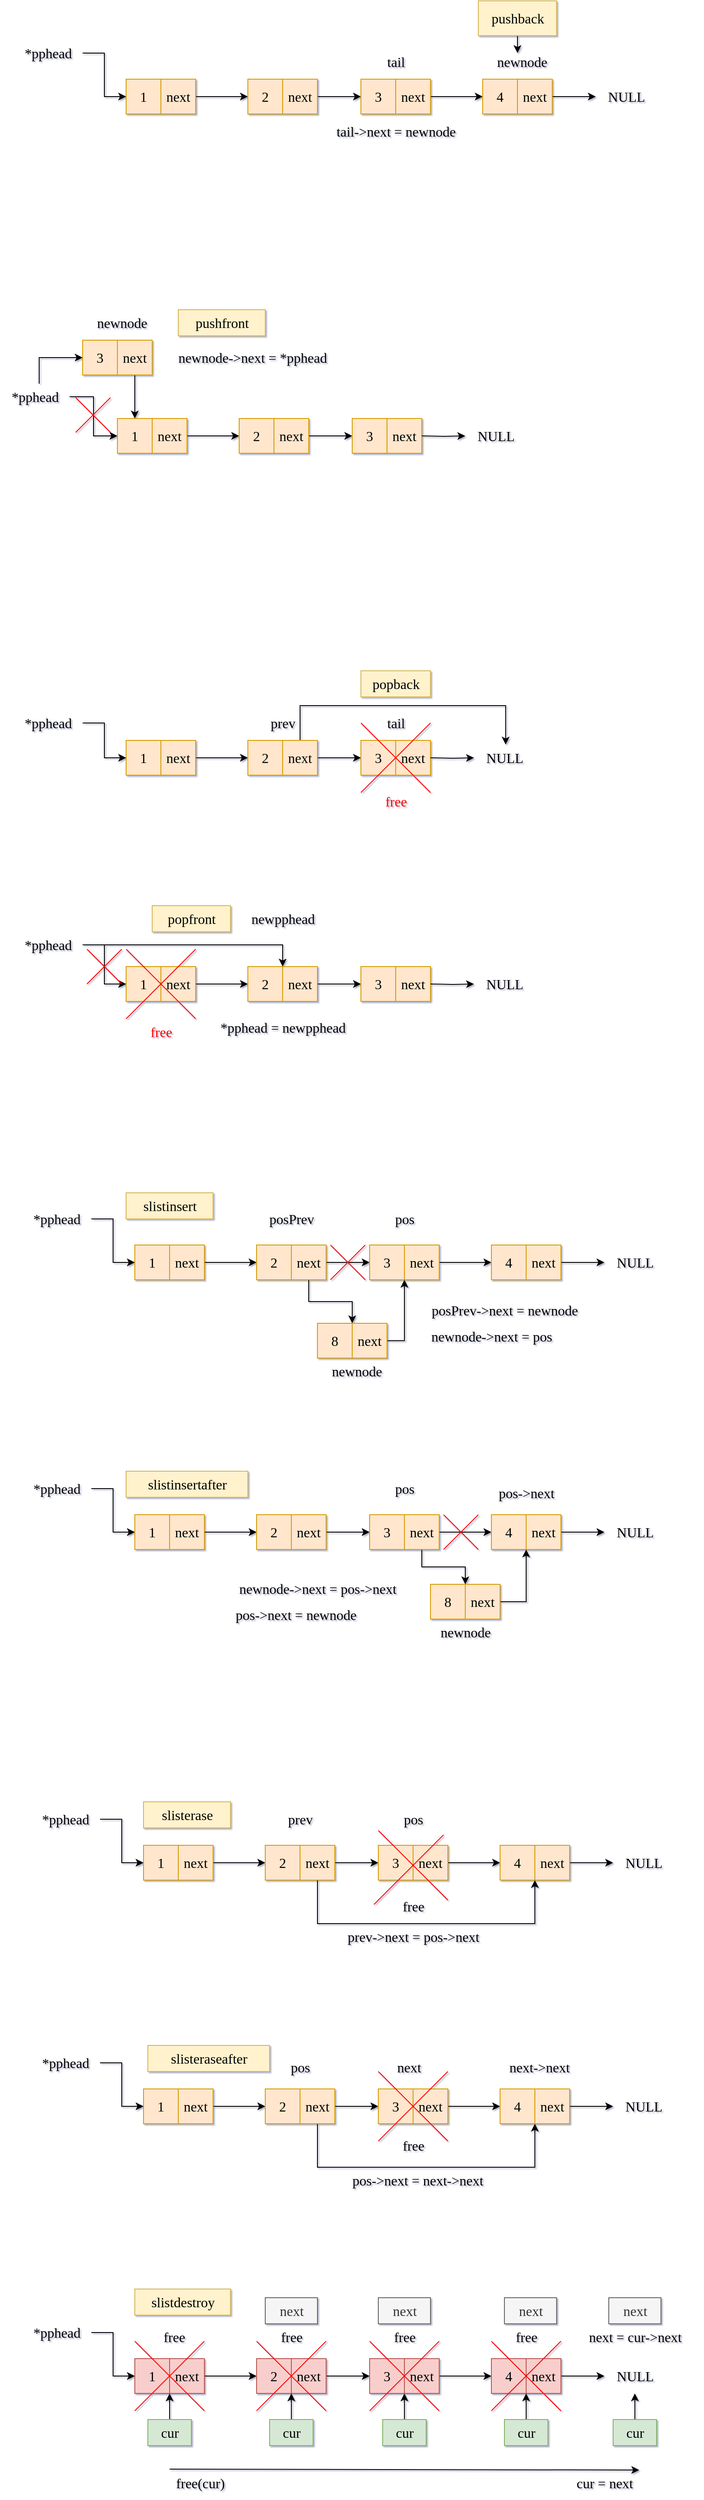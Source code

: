 <mxfile version="20.2.3" type="device"><diagram id="6a1qZzEnD82FJUinl6TK" name="第 1 页"><mxGraphModel dx="1038" dy="649" grid="1" gridSize="10" guides="1" tooltips="1" connect="1" arrows="1" fold="1" page="1" pageScale="1" pageWidth="1300" pageHeight="3500" math="0" shadow="1"><root><mxCell id="0"/><mxCell id="1" parent="0"/><mxCell id="X1ggLFSbKKaiyyPGLgh6-20" value="&lt;font style=&quot;font-size: 16px;&quot;&gt;1&lt;/font&gt;" style="whiteSpace=wrap;html=1;aspect=fixed;fontFamily=Comic Sans MS;fontSize=16;fillColor=#ffe6cc;strokeColor=#d79b00;" parent="1" vertex="1"><mxGeometry x="240" y="280" width="40" height="40" as="geometry"/></mxCell><mxCell id="X1ggLFSbKKaiyyPGLgh6-30" style="edgeStyle=orthogonalEdgeStyle;rounded=0;orthogonalLoop=1;jettySize=auto;html=1;entryX=0;entryY=0.5;entryDx=0;entryDy=0;fontFamily=Comic Sans MS;fontSize=16;fillColor=#ffe6cc;strokeColor=#000000;" parent="1" source="X1ggLFSbKKaiyyPGLgh6-21" target="X1ggLFSbKKaiyyPGLgh6-22" edge="1"><mxGeometry relative="1" as="geometry"/></mxCell><mxCell id="X1ggLFSbKKaiyyPGLgh6-21" value="&lt;font style=&quot;font-size: 16px;&quot;&gt;next&lt;/font&gt;" style="whiteSpace=wrap;html=1;aspect=fixed;fontFamily=Comic Sans MS;fontSize=16;fillColor=#ffe6cc;strokeColor=#d79b00;" parent="1" vertex="1"><mxGeometry x="280" y="280" width="40" height="40" as="geometry"/></mxCell><mxCell id="X1ggLFSbKKaiyyPGLgh6-22" value="&lt;font style=&quot;font-size: 16px;&quot;&gt;2&lt;/font&gt;" style="whiteSpace=wrap;html=1;aspect=fixed;fontFamily=Comic Sans MS;fontSize=16;fillColor=#ffe6cc;strokeColor=#d79b00;" parent="1" vertex="1"><mxGeometry x="380" y="280" width="40" height="40" as="geometry"/></mxCell><mxCell id="X1ggLFSbKKaiyyPGLgh6-31" style="edgeStyle=orthogonalEdgeStyle;rounded=0;orthogonalLoop=1;jettySize=auto;html=1;entryX=0;entryY=0.5;entryDx=0;entryDy=0;fontFamily=Comic Sans MS;fontSize=16;fillColor=#ffe6cc;strokeColor=#000000;" parent="1" source="X1ggLFSbKKaiyyPGLgh6-23" target="X1ggLFSbKKaiyyPGLgh6-24" edge="1"><mxGeometry relative="1" as="geometry"/></mxCell><mxCell id="X1ggLFSbKKaiyyPGLgh6-23" value="&lt;font style=&quot;font-size: 16px;&quot;&gt;next&lt;/font&gt;" style="whiteSpace=wrap;html=1;aspect=fixed;fontFamily=Comic Sans MS;fontSize=16;fillColor=#ffe6cc;strokeColor=#d79b00;" parent="1" vertex="1"><mxGeometry x="420" y="280" width="40" height="40" as="geometry"/></mxCell><mxCell id="X1ggLFSbKKaiyyPGLgh6-24" value="&lt;font style=&quot;font-size: 16px;&quot;&gt;3&lt;/font&gt;" style="whiteSpace=wrap;html=1;aspect=fixed;fontFamily=Comic Sans MS;fontSize=16;fillColor=#ffe6cc;strokeColor=#d79b00;" parent="1" vertex="1"><mxGeometry x="510" y="280" width="40" height="40" as="geometry"/></mxCell><mxCell id="X1ggLFSbKKaiyyPGLgh6-34" value="" style="edgeStyle=orthogonalEdgeStyle;rounded=0;orthogonalLoop=1;jettySize=auto;html=1;fontFamily=Comic Sans MS;fontSize=16;fillColor=#ffe6cc;strokeColor=#000000;" parent="1" source="X1ggLFSbKKaiyyPGLgh6-25" target="X1ggLFSbKKaiyyPGLgh6-33" edge="1"><mxGeometry relative="1" as="geometry"/></mxCell><mxCell id="X1ggLFSbKKaiyyPGLgh6-25" value="&lt;font style=&quot;font-size: 16px;&quot;&gt;next&lt;/font&gt;" style="whiteSpace=wrap;html=1;aspect=fixed;fontFamily=Comic Sans MS;fontSize=16;fillColor=#ffe6cc;strokeColor=#d79b00;" parent="1" vertex="1"><mxGeometry x="550" y="280" width="40" height="40" as="geometry"/></mxCell><mxCell id="X1ggLFSbKKaiyyPGLgh6-28" style="edgeStyle=orthogonalEdgeStyle;rounded=0;orthogonalLoop=1;jettySize=auto;html=1;entryX=0;entryY=0.5;entryDx=0;entryDy=0;fontFamily=Comic Sans MS;fontSize=18;fillColor=#ffe6cc;strokeColor=#000000;" parent="1" source="X1ggLFSbKKaiyyPGLgh6-26" target="X1ggLFSbKKaiyyPGLgh6-20" edge="1"><mxGeometry relative="1" as="geometry"/></mxCell><mxCell id="X1ggLFSbKKaiyyPGLgh6-26" value="&lt;font style=&quot;font-size: 16px;&quot;&gt;*pphead&lt;/font&gt;" style="text;html=1;align=center;verticalAlign=middle;resizable=0;points=[];autosize=1;fontSize=18;fontFamily=Comic Sans MS;" parent="1" vertex="1"><mxGeometry x="110" y="230" width="80" height="40" as="geometry"/></mxCell><mxCell id="X1ggLFSbKKaiyyPGLgh6-32" value="&lt;font style=&quot;font-size: 16px;&quot;&gt;tail&lt;/font&gt;" style="text;html=1;align=center;verticalAlign=middle;resizable=0;points=[];autosize=1;fontSize=18;fontFamily=Comic Sans MS;" parent="1" vertex="1"><mxGeometry x="525" y="240" width="50" height="40" as="geometry"/></mxCell><mxCell id="X1ggLFSbKKaiyyPGLgh6-33" value="4" style="whiteSpace=wrap;html=1;aspect=fixed;fontFamily=Comic Sans MS;fontSize=16;fillColor=#ffe6cc;strokeColor=#d79b00;" parent="1" vertex="1"><mxGeometry x="650" y="280" width="40" height="40" as="geometry"/></mxCell><mxCell id="X1ggLFSbKKaiyyPGLgh6-38" value="" style="edgeStyle=orthogonalEdgeStyle;rounded=0;orthogonalLoop=1;jettySize=auto;html=1;fontFamily=Comic Sans MS;fontSize=16;fillColor=#ffe6cc;strokeColor=#000000;" parent="1" source="X1ggLFSbKKaiyyPGLgh6-35" target="X1ggLFSbKKaiyyPGLgh6-37" edge="1"><mxGeometry relative="1" as="geometry"/></mxCell><mxCell id="X1ggLFSbKKaiyyPGLgh6-35" value="&lt;font style=&quot;font-size: 16px;&quot;&gt;next&lt;/font&gt;" style="whiteSpace=wrap;html=1;aspect=fixed;fontFamily=Comic Sans MS;fontSize=16;fillColor=#ffe6cc;strokeColor=#d79b00;" parent="1" vertex="1"><mxGeometry x="690" y="280" width="40" height="40" as="geometry"/></mxCell><mxCell id="X1ggLFSbKKaiyyPGLgh6-36" value="&lt;font style=&quot;font-size: 16px;&quot;&gt;newnode&lt;/font&gt;" style="text;html=1;align=center;verticalAlign=middle;resizable=0;points=[];autosize=1;fontSize=18;fontFamily=Comic Sans MS;" parent="1" vertex="1"><mxGeometry x="650" y="240" width="90" height="40" as="geometry"/></mxCell><mxCell id="X1ggLFSbKKaiyyPGLgh6-37" value="NULL" style="text;html=1;align=center;verticalAlign=middle;resizable=0;points=[];autosize=1;fontSize=16;fontFamily=Comic Sans MS;" parent="1" vertex="1"><mxGeometry x="780" y="285" width="70" height="30" as="geometry"/></mxCell><mxCell id="X1ggLFSbKKaiyyPGLgh6-42" value="" style="edgeStyle=orthogonalEdgeStyle;rounded=0;orthogonalLoop=1;jettySize=auto;html=1;fontFamily=Comic Sans MS;fontSize=15;strokeColor=#000000;" parent="1" source="X1ggLFSbKKaiyyPGLgh6-39" edge="1"><mxGeometry relative="1" as="geometry"><mxPoint x="690" y="250" as="targetPoint"/></mxGeometry></mxCell><mxCell id="X1ggLFSbKKaiyyPGLgh6-39" value="&lt;font style=&quot;font-size: 16px;&quot;&gt;pushback&lt;/font&gt;" style="text;html=1;align=center;verticalAlign=middle;resizable=0;points=[];autosize=1;strokeColor=#d6b656;fillColor=#fff2cc;fontSize=18;fontFamily=Comic Sans MS;" parent="1" vertex="1"><mxGeometry x="645" y="190" width="90" height="40" as="geometry"/></mxCell><mxCell id="X1ggLFSbKKaiyyPGLgh6-41" value="&lt;font style=&quot;font-size: 16px;&quot;&gt;tail-&amp;gt;next = newnode&lt;/font&gt;" style="text;html=1;align=center;verticalAlign=middle;resizable=0;points=[];autosize=1;fontSize=18;fontFamily=Comic Sans MS;" parent="1" vertex="1"><mxGeometry x="460" y="320" width="180" height="40" as="geometry"/></mxCell><mxCell id="X1ggLFSbKKaiyyPGLgh6-44" value="&lt;font style=&quot;font-size: 16px;&quot;&gt;1&lt;/font&gt;" style="whiteSpace=wrap;html=1;aspect=fixed;fontFamily=Comic Sans MS;fontSize=16;fillColor=#ffe6cc;strokeColor=#d79b00;" parent="1" vertex="1"><mxGeometry x="230" y="670" width="40" height="40" as="geometry"/></mxCell><mxCell id="X1ggLFSbKKaiyyPGLgh6-45" style="edgeStyle=orthogonalEdgeStyle;rounded=0;orthogonalLoop=1;jettySize=auto;html=1;entryX=0;entryY=0.5;entryDx=0;entryDy=0;fontFamily=Comic Sans MS;fontSize=16;fillColor=#ffe6cc;strokeColor=#000000;" parent="1" source="X1ggLFSbKKaiyyPGLgh6-46" target="X1ggLFSbKKaiyyPGLgh6-47" edge="1"><mxGeometry relative="1" as="geometry"/></mxCell><mxCell id="X1ggLFSbKKaiyyPGLgh6-46" value="&lt;font style=&quot;font-size: 16px;&quot;&gt;next&lt;/font&gt;" style="whiteSpace=wrap;html=1;aspect=fixed;fontFamily=Comic Sans MS;fontSize=16;fillColor=#ffe6cc;strokeColor=#d79b00;" parent="1" vertex="1"><mxGeometry x="270" y="670" width="40" height="40" as="geometry"/></mxCell><mxCell id="X1ggLFSbKKaiyyPGLgh6-47" value="&lt;font style=&quot;font-size: 16px;&quot;&gt;2&lt;/font&gt;" style="whiteSpace=wrap;html=1;aspect=fixed;fontFamily=Comic Sans MS;fontSize=16;fillColor=#ffe6cc;strokeColor=#d79b00;" parent="1" vertex="1"><mxGeometry x="370" y="670" width="40" height="40" as="geometry"/></mxCell><mxCell id="X1ggLFSbKKaiyyPGLgh6-48" style="edgeStyle=orthogonalEdgeStyle;rounded=0;orthogonalLoop=1;jettySize=auto;html=1;entryX=0;entryY=0.5;entryDx=0;entryDy=0;fontFamily=Comic Sans MS;fontSize=16;fillColor=#ffe6cc;strokeColor=#000000;" parent="1" source="X1ggLFSbKKaiyyPGLgh6-49" target="X1ggLFSbKKaiyyPGLgh6-50" edge="1"><mxGeometry relative="1" as="geometry"/></mxCell><mxCell id="X1ggLFSbKKaiyyPGLgh6-49" value="&lt;font style=&quot;font-size: 16px;&quot;&gt;next&lt;/font&gt;" style="whiteSpace=wrap;html=1;aspect=fixed;fontFamily=Comic Sans MS;fontSize=16;fillColor=#ffe6cc;strokeColor=#d79b00;" parent="1" vertex="1"><mxGeometry x="410" y="670" width="40" height="40" as="geometry"/></mxCell><mxCell id="X1ggLFSbKKaiyyPGLgh6-50" value="&lt;font style=&quot;font-size: 16px;&quot;&gt;3&lt;/font&gt;" style="whiteSpace=wrap;html=1;aspect=fixed;fontFamily=Comic Sans MS;fontSize=16;fillColor=#ffe6cc;strokeColor=#d79b00;" parent="1" vertex="1"><mxGeometry x="500" y="670" width="40" height="40" as="geometry"/></mxCell><mxCell id="X1ggLFSbKKaiyyPGLgh6-52" value="&lt;font style=&quot;font-size: 16px;&quot;&gt;next&lt;/font&gt;" style="whiteSpace=wrap;html=1;aspect=fixed;fontFamily=Comic Sans MS;fontSize=16;fillColor=#ffe6cc;strokeColor=#d79b00;" parent="1" vertex="1"><mxGeometry x="540" y="670" width="40" height="40" as="geometry"/></mxCell><mxCell id="X1ggLFSbKKaiyyPGLgh6-53" style="edgeStyle=orthogonalEdgeStyle;rounded=0;orthogonalLoop=1;jettySize=auto;html=1;entryX=0;entryY=0.5;entryDx=0;entryDy=0;fontFamily=Comic Sans MS;fontSize=16;" parent="1" source="X1ggLFSbKKaiyyPGLgh6-54" target="X1ggLFSbKKaiyyPGLgh6-44" edge="1"><mxGeometry relative="1" as="geometry"/></mxCell><mxCell id="X1ggLFSbKKaiyyPGLgh6-69" style="edgeStyle=orthogonalEdgeStyle;rounded=0;orthogonalLoop=1;jettySize=auto;html=1;fontFamily=Comic Sans MS;fontSize=16;entryX=0;entryY=0.5;entryDx=0;entryDy=0;" parent="1" source="X1ggLFSbKKaiyyPGLgh6-54" target="X1ggLFSbKKaiyyPGLgh6-64" edge="1"><mxGeometry relative="1" as="geometry"><mxPoint x="135" y="590" as="targetPoint"/><Array as="points"><mxPoint x="140" y="600"/></Array></mxGeometry></mxCell><mxCell id="X1ggLFSbKKaiyyPGLgh6-54" value="*pphead" style="text;html=1;align=center;verticalAlign=middle;resizable=0;points=[];autosize=1;fontSize=16;fontFamily=Comic Sans MS;" parent="1" vertex="1"><mxGeometry x="95" y="630" width="80" height="30" as="geometry"/></mxCell><mxCell id="X1ggLFSbKKaiyyPGLgh6-57" value="" style="edgeStyle=orthogonalEdgeStyle;rounded=0;orthogonalLoop=1;jettySize=auto;html=1;fontFamily=Comic Sans MS;fontSize=16;fillColor=#ffe6cc;strokeColor=#000000;" parent="1" target="X1ggLFSbKKaiyyPGLgh6-60" edge="1"><mxGeometry relative="1" as="geometry"><mxPoint x="580" y="690" as="sourcePoint"/></mxGeometry></mxCell><mxCell id="X1ggLFSbKKaiyyPGLgh6-60" value="NULL" style="text;html=1;align=center;verticalAlign=middle;resizable=0;points=[];autosize=1;fontSize=16;fontFamily=Comic Sans MS;" parent="1" vertex="1"><mxGeometry x="630" y="675" width="70" height="30" as="geometry"/></mxCell><mxCell id="X1ggLFSbKKaiyyPGLgh6-64" value="&lt;font style=&quot;font-size: 16px;&quot;&gt;3&lt;/font&gt;" style="whiteSpace=wrap;html=1;aspect=fixed;fontFamily=Comic Sans MS;fontSize=16;fillColor=#ffe6cc;strokeColor=#d79b00;" parent="1" vertex="1"><mxGeometry x="190" y="580" width="40" height="40" as="geometry"/></mxCell><mxCell id="X1ggLFSbKKaiyyPGLgh6-67" style="edgeStyle=orthogonalEdgeStyle;rounded=0;orthogonalLoop=1;jettySize=auto;html=1;entryX=0.5;entryY=0;entryDx=0;entryDy=0;fontFamily=Comic Sans MS;fontSize=16;" parent="1" source="X1ggLFSbKKaiyyPGLgh6-65" target="X1ggLFSbKKaiyyPGLgh6-44" edge="1"><mxGeometry relative="1" as="geometry"/></mxCell><mxCell id="X1ggLFSbKKaiyyPGLgh6-65" value="&lt;font style=&quot;font-size: 16px;&quot;&gt;next&lt;/font&gt;" style="whiteSpace=wrap;html=1;aspect=fixed;fontFamily=Comic Sans MS;fontSize=16;fillColor=#ffe6cc;strokeColor=#d79b00;" parent="1" vertex="1"><mxGeometry x="230" y="580" width="40" height="40" as="geometry"/></mxCell><mxCell id="X1ggLFSbKKaiyyPGLgh6-68" value="&lt;font style=&quot;font-size: 16px;&quot;&gt;newnode&lt;/font&gt;" style="text;html=1;align=center;verticalAlign=middle;resizable=0;points=[];autosize=1;strokeColor=none;fillColor=none;fontSize=16;fontFamily=Comic Sans MS;" parent="1" vertex="1"><mxGeometry x="190" y="545" width="90" height="30" as="geometry"/></mxCell><mxCell id="X1ggLFSbKKaiyyPGLgh6-70" value="&lt;font style=&quot;font-size: 16px;&quot;&gt;newnode-&amp;gt;next = *pphead&lt;/font&gt;" style="text;html=1;align=center;verticalAlign=middle;resizable=0;points=[];autosize=1;strokeColor=none;fillColor=none;fontSize=16;fontFamily=Comic Sans MS;" parent="1" vertex="1"><mxGeometry x="280" y="585" width="210" height="30" as="geometry"/></mxCell><mxCell id="X1ggLFSbKKaiyyPGLgh6-71" value="pushfront" style="text;html=1;align=center;verticalAlign=middle;resizable=0;points=[];autosize=1;strokeColor=#d6b656;fillColor=#fff2cc;fontSize=16;fontFamily=Comic Sans MS;" parent="1" vertex="1"><mxGeometry x="300" y="545" width="100" height="30" as="geometry"/></mxCell><mxCell id="X1ggLFSbKKaiyyPGLgh6-73" value="&lt;font style=&quot;font-size: 16px;&quot;&gt;1&lt;/font&gt;" style="whiteSpace=wrap;html=1;aspect=fixed;fontFamily=Comic Sans MS;fontSize=16;fillColor=#ffe6cc;strokeColor=#d79b00;" parent="1" vertex="1"><mxGeometry x="240" y="1040" width="40" height="40" as="geometry"/></mxCell><mxCell id="X1ggLFSbKKaiyyPGLgh6-74" style="edgeStyle=orthogonalEdgeStyle;rounded=0;orthogonalLoop=1;jettySize=auto;html=1;entryX=0;entryY=0.5;entryDx=0;entryDy=0;fontFamily=Comic Sans MS;fontSize=16;fillColor=#ffe6cc;strokeColor=#000000;" parent="1" source="X1ggLFSbKKaiyyPGLgh6-75" target="X1ggLFSbKKaiyyPGLgh6-76" edge="1"><mxGeometry relative="1" as="geometry"/></mxCell><mxCell id="X1ggLFSbKKaiyyPGLgh6-75" value="&lt;font style=&quot;font-size: 16px;&quot;&gt;next&lt;/font&gt;" style="whiteSpace=wrap;html=1;aspect=fixed;fontFamily=Comic Sans MS;fontSize=16;fillColor=#ffe6cc;strokeColor=#d79b00;" parent="1" vertex="1"><mxGeometry x="280" y="1040" width="40" height="40" as="geometry"/></mxCell><mxCell id="X1ggLFSbKKaiyyPGLgh6-76" value="&lt;font style=&quot;font-size: 16px;&quot;&gt;2&lt;/font&gt;" style="whiteSpace=wrap;html=1;aspect=fixed;fontFamily=Comic Sans MS;fontSize=16;fillColor=#ffe6cc;strokeColor=#d79b00;" parent="1" vertex="1"><mxGeometry x="380" y="1040" width="40" height="40" as="geometry"/></mxCell><mxCell id="X1ggLFSbKKaiyyPGLgh6-77" style="edgeStyle=orthogonalEdgeStyle;rounded=0;orthogonalLoop=1;jettySize=auto;html=1;entryX=0;entryY=0.5;entryDx=0;entryDy=0;fontFamily=Comic Sans MS;fontSize=16;fillColor=#ffe6cc;strokeColor=#000000;" parent="1" source="X1ggLFSbKKaiyyPGLgh6-78" target="X1ggLFSbKKaiyyPGLgh6-79" edge="1"><mxGeometry relative="1" as="geometry"/></mxCell><mxCell id="X1ggLFSbKKaiyyPGLgh6-89" style="edgeStyle=orthogonalEdgeStyle;rounded=0;orthogonalLoop=1;jettySize=auto;html=1;fontFamily=Comic Sans MS;fontSize=16;fontColor=#000000;strokeColor=#000000;entryX=0.52;entryY=-0.007;entryDx=0;entryDy=0;entryPerimeter=0;fillColor=#ffe6cc;" parent="1" source="X1ggLFSbKKaiyyPGLgh6-78" target="X1ggLFSbKKaiyyPGLgh6-84" edge="1"><mxGeometry relative="1" as="geometry"><mxPoint x="440" y="1130" as="targetPoint"/><Array as="points"><mxPoint x="440" y="1000"/><mxPoint x="676" y="1000"/></Array></mxGeometry></mxCell><mxCell id="X1ggLFSbKKaiyyPGLgh6-78" value="&lt;font style=&quot;font-size: 16px;&quot;&gt;next&lt;/font&gt;" style="whiteSpace=wrap;html=1;aspect=fixed;fontFamily=Comic Sans MS;fontSize=16;fillColor=#ffe6cc;strokeColor=#d79b00;" parent="1" vertex="1"><mxGeometry x="420" y="1040" width="40" height="40" as="geometry"/></mxCell><mxCell id="X1ggLFSbKKaiyyPGLgh6-79" value="&lt;font style=&quot;font-size: 16px;&quot;&gt;3&lt;/font&gt;" style="whiteSpace=wrap;html=1;aspect=fixed;fontFamily=Comic Sans MS;fontSize=16;fillColor=#ffe6cc;strokeColor=#d79b00;" parent="1" vertex="1"><mxGeometry x="510" y="1040" width="40" height="40" as="geometry"/></mxCell><mxCell id="X1ggLFSbKKaiyyPGLgh6-80" value="&lt;font style=&quot;font-size: 16px;&quot;&gt;next&lt;/font&gt;" style="whiteSpace=wrap;html=1;aspect=fixed;fontFamily=Comic Sans MS;fontSize=16;fillColor=#ffe6cc;strokeColor=#d79b00;" parent="1" vertex="1"><mxGeometry x="550" y="1040" width="40" height="40" as="geometry"/></mxCell><mxCell id="X1ggLFSbKKaiyyPGLgh6-81" style="edgeStyle=orthogonalEdgeStyle;rounded=0;orthogonalLoop=1;jettySize=auto;html=1;entryX=0;entryY=0.5;entryDx=0;entryDy=0;fontFamily=Comic Sans MS;fontSize=16;fillColor=#ffe6cc;strokeColor=#000000;" parent="1" source="X1ggLFSbKKaiyyPGLgh6-82" target="X1ggLFSbKKaiyyPGLgh6-73" edge="1"><mxGeometry relative="1" as="geometry"/></mxCell><mxCell id="X1ggLFSbKKaiyyPGLgh6-82" value="*pphead" style="text;html=1;align=center;verticalAlign=middle;resizable=0;points=[];autosize=1;fontSize=16;fontFamily=Comic Sans MS;" parent="1" vertex="1"><mxGeometry x="110" y="1005" width="80" height="30" as="geometry"/></mxCell><mxCell id="X1ggLFSbKKaiyyPGLgh6-83" value="" style="edgeStyle=orthogonalEdgeStyle;rounded=0;orthogonalLoop=1;jettySize=auto;html=1;fontFamily=Comic Sans MS;fontSize=16;fillColor=#ffe6cc;strokeColor=#000000;" parent="1" target="X1ggLFSbKKaiyyPGLgh6-84" edge="1"><mxGeometry relative="1" as="geometry"><mxPoint x="590" y="1060" as="sourcePoint"/></mxGeometry></mxCell><mxCell id="X1ggLFSbKKaiyyPGLgh6-84" value="NULL" style="text;html=1;align=center;verticalAlign=middle;resizable=0;points=[];autosize=1;fontSize=16;fontFamily=Comic Sans MS;" parent="1" vertex="1"><mxGeometry x="640" y="1045" width="70" height="30" as="geometry"/></mxCell><mxCell id="X1ggLFSbKKaiyyPGLgh6-85" value="tail" style="text;html=1;align=center;verticalAlign=middle;resizable=0;points=[];autosize=1;fontSize=16;fontFamily=Comic Sans MS;" parent="1" vertex="1"><mxGeometry x="525" y="1005" width="50" height="30" as="geometry"/></mxCell><mxCell id="X1ggLFSbKKaiyyPGLgh6-86" value="prev" style="text;html=1;align=center;verticalAlign=middle;resizable=0;points=[];autosize=1;fontSize=16;fontFamily=Comic Sans MS;" parent="1" vertex="1"><mxGeometry x="390" y="1005" width="60" height="30" as="geometry"/></mxCell><mxCell id="X1ggLFSbKKaiyyPGLgh6-87" value="" style="endArrow=none;html=1;fontFamily=Comic Sans MS;fontSize=16;fontColor=#000000;rounded=0;strokeColor=#FF0000;fillColor=#ffe6cc;" parent="1" edge="1"><mxGeometry width="50" height="50" relative="1" as="geometry"><mxPoint x="510" y="1100" as="sourcePoint"/><mxPoint x="590" y="1020" as="targetPoint"/></mxGeometry></mxCell><mxCell id="X1ggLFSbKKaiyyPGLgh6-88" value="" style="endArrow=none;html=1;rounded=0;fontFamily=Comic Sans MS;fontSize=16;fontColor=#000000;strokeColor=#FF0000;fillColor=#ffe6cc;" parent="1" edge="1"><mxGeometry width="50" height="50" relative="1" as="geometry"><mxPoint x="590" y="1100" as="sourcePoint"/><mxPoint x="510" y="1020" as="targetPoint"/></mxGeometry></mxCell><mxCell id="X1ggLFSbKKaiyyPGLgh6-90" value="&lt;font color=&quot;#ff0000&quot;&gt;free&lt;/font&gt;" style="text;html=1;align=center;verticalAlign=middle;resizable=0;points=[];autosize=1;strokeColor=none;fillColor=none;fontSize=16;fontFamily=Comic Sans MS;fontColor=#000000;" parent="1" vertex="1"><mxGeometry x="520" y="1095" width="60" height="30" as="geometry"/></mxCell><mxCell id="X1ggLFSbKKaiyyPGLgh6-91" value="&lt;font color=&quot;#000000&quot;&gt;popback&lt;/font&gt;" style="text;html=1;align=center;verticalAlign=middle;resizable=0;points=[];autosize=1;strokeColor=#d6b656;fillColor=#fff2cc;fontSize=16;fontFamily=Comic Sans MS;" parent="1" vertex="1"><mxGeometry x="510" y="960" width="80" height="30" as="geometry"/></mxCell><mxCell id="X1ggLFSbKKaiyyPGLgh6-92" value="&lt;font style=&quot;font-size: 16px;&quot;&gt;1&lt;/font&gt;" style="whiteSpace=wrap;html=1;aspect=fixed;fontFamily=Comic Sans MS;fontSize=16;fillColor=#ffe6cc;strokeColor=#d79b00;" parent="1" vertex="1"><mxGeometry x="240" y="1300" width="40" height="40" as="geometry"/></mxCell><mxCell id="X1ggLFSbKKaiyyPGLgh6-93" style="edgeStyle=orthogonalEdgeStyle;rounded=0;orthogonalLoop=1;jettySize=auto;html=1;entryX=0;entryY=0.5;entryDx=0;entryDy=0;fontFamily=Comic Sans MS;fontSize=16;fillColor=#f8cecc;strokeColor=#000000;" parent="1" source="X1ggLFSbKKaiyyPGLgh6-94" target="X1ggLFSbKKaiyyPGLgh6-95" edge="1"><mxGeometry relative="1" as="geometry"/></mxCell><mxCell id="X1ggLFSbKKaiyyPGLgh6-94" value="&lt;font style=&quot;font-size: 16px;&quot;&gt;next&lt;/font&gt;" style="whiteSpace=wrap;html=1;aspect=fixed;fontFamily=Comic Sans MS;fontSize=16;fillColor=#ffe6cc;strokeColor=#d79b00;" parent="1" vertex="1"><mxGeometry x="280" y="1300" width="40" height="40" as="geometry"/></mxCell><mxCell id="X1ggLFSbKKaiyyPGLgh6-95" value="&lt;font style=&quot;font-size: 16px;&quot;&gt;2&lt;/font&gt;" style="whiteSpace=wrap;html=1;aspect=fixed;fontFamily=Comic Sans MS;fontSize=16;fillColor=#ffe6cc;strokeColor=#d79b00;" parent="1" vertex="1"><mxGeometry x="380" y="1300" width="40" height="40" as="geometry"/></mxCell><mxCell id="X1ggLFSbKKaiyyPGLgh6-96" style="edgeStyle=orthogonalEdgeStyle;rounded=0;orthogonalLoop=1;jettySize=auto;html=1;entryX=0;entryY=0.5;entryDx=0;entryDy=0;fontFamily=Comic Sans MS;fontSize=16;fillColor=#f8cecc;strokeColor=#000000;" parent="1" source="X1ggLFSbKKaiyyPGLgh6-97" target="X1ggLFSbKKaiyyPGLgh6-98" edge="1"><mxGeometry relative="1" as="geometry"/></mxCell><mxCell id="X1ggLFSbKKaiyyPGLgh6-97" value="&lt;font style=&quot;font-size: 16px;&quot;&gt;next&lt;/font&gt;" style="whiteSpace=wrap;html=1;aspect=fixed;fontFamily=Comic Sans MS;fontSize=16;fillColor=#ffe6cc;strokeColor=#d79b00;" parent="1" vertex="1"><mxGeometry x="420" y="1300" width="40" height="40" as="geometry"/></mxCell><mxCell id="X1ggLFSbKKaiyyPGLgh6-98" value="&lt;font style=&quot;font-size: 16px;&quot;&gt;3&lt;/font&gt;" style="whiteSpace=wrap;html=1;aspect=fixed;fontFamily=Comic Sans MS;fontSize=16;fillColor=#ffe6cc;strokeColor=#d79b00;" parent="1" vertex="1"><mxGeometry x="510" y="1300" width="40" height="40" as="geometry"/></mxCell><mxCell id="X1ggLFSbKKaiyyPGLgh6-99" value="&lt;font style=&quot;font-size: 16px;&quot;&gt;next&lt;/font&gt;" style="whiteSpace=wrap;html=1;aspect=fixed;fontFamily=Comic Sans MS;fontSize=16;fillColor=#ffe6cc;strokeColor=#d79b00;" parent="1" vertex="1"><mxGeometry x="550" y="1300" width="40" height="40" as="geometry"/></mxCell><mxCell id="X1ggLFSbKKaiyyPGLgh6-100" style="edgeStyle=orthogonalEdgeStyle;rounded=0;orthogonalLoop=1;jettySize=auto;html=1;entryX=0;entryY=0.5;entryDx=0;entryDy=0;fontFamily=Comic Sans MS;fontSize=16;" parent="1" source="X1ggLFSbKKaiyyPGLgh6-101" target="X1ggLFSbKKaiyyPGLgh6-92" edge="1"><mxGeometry relative="1" as="geometry"/></mxCell><mxCell id="X1ggLFSbKKaiyyPGLgh6-106" style="edgeStyle=orthogonalEdgeStyle;rounded=0;orthogonalLoop=1;jettySize=auto;html=1;entryX=0;entryY=0;entryDx=0;entryDy=0;fontFamily=Comic Sans MS;fontSize=16;fontColor=#000000;strokeColor=#000000;" parent="1" source="X1ggLFSbKKaiyyPGLgh6-101" target="X1ggLFSbKKaiyyPGLgh6-97" edge="1"><mxGeometry relative="1" as="geometry"/></mxCell><mxCell id="X1ggLFSbKKaiyyPGLgh6-101" value="*pphead" style="text;html=1;align=center;verticalAlign=middle;resizable=0;points=[];autosize=1;fontSize=16;fontFamily=Comic Sans MS;" parent="1" vertex="1"><mxGeometry x="110" y="1260" width="80" height="30" as="geometry"/></mxCell><mxCell id="X1ggLFSbKKaiyyPGLgh6-102" value="" style="edgeStyle=orthogonalEdgeStyle;rounded=0;orthogonalLoop=1;jettySize=auto;html=1;fontFamily=Comic Sans MS;fontSize=16;" parent="1" target="X1ggLFSbKKaiyyPGLgh6-103" edge="1"><mxGeometry relative="1" as="geometry"><mxPoint x="590" y="1320" as="sourcePoint"/></mxGeometry></mxCell><mxCell id="X1ggLFSbKKaiyyPGLgh6-103" value="NULL" style="text;html=1;align=center;verticalAlign=middle;resizable=0;points=[];autosize=1;fontSize=16;fontFamily=Comic Sans MS;" parent="1" vertex="1"><mxGeometry x="640" y="1305" width="70" height="30" as="geometry"/></mxCell><mxCell id="X1ggLFSbKKaiyyPGLgh6-105" value="newpphead" style="text;html=1;align=center;verticalAlign=middle;resizable=0;points=[];autosize=1;strokeColor=none;fillColor=none;fontSize=16;fontFamily=Comic Sans MS;fontColor=#000000;" parent="1" vertex="1"><mxGeometry x="370" y="1230" width="100" height="30" as="geometry"/></mxCell><mxCell id="X1ggLFSbKKaiyyPGLgh6-112" value="" style="endArrow=none;html=1;rounded=0;fontFamily=Comic Sans MS;fontSize=16;fontColor=#000000;strokeColor=#FF0000;" parent="1" edge="1"><mxGeometry width="50" height="50" relative="1" as="geometry"><mxPoint x="320" y="1360" as="sourcePoint"/><mxPoint x="240" y="1280" as="targetPoint"/></mxGeometry></mxCell><mxCell id="X1ggLFSbKKaiyyPGLgh6-113" value="" style="endArrow=none;html=1;fontFamily=Comic Sans MS;fontSize=16;fontColor=#000000;rounded=0;strokeColor=#FF0000;" parent="1" edge="1"><mxGeometry width="50" height="50" relative="1" as="geometry"><mxPoint x="240" y="1360" as="sourcePoint"/><mxPoint x="320" y="1280" as="targetPoint"/></mxGeometry></mxCell><mxCell id="X1ggLFSbKKaiyyPGLgh6-114" value="free" style="text;html=1;align=center;verticalAlign=middle;resizable=0;points=[];autosize=1;strokeColor=none;fillColor=none;fontSize=16;fontFamily=Comic Sans MS;fontColor=#FF0000;" parent="1" vertex="1"><mxGeometry x="250" y="1360" width="60" height="30" as="geometry"/></mxCell><mxCell id="X1ggLFSbKKaiyyPGLgh6-115" value="&lt;font color=&quot;#000000&quot;&gt;*pphead = newpphead&lt;/font&gt;" style="text;html=1;align=center;verticalAlign=middle;resizable=0;points=[];autosize=1;strokeColor=none;fillColor=none;fontSize=16;fontFamily=Comic Sans MS;fontColor=#FF0000;" parent="1" vertex="1"><mxGeometry x="330" y="1355" width="180" height="30" as="geometry"/></mxCell><mxCell id="X1ggLFSbKKaiyyPGLgh6-116" value="popfront" style="text;html=1;align=center;verticalAlign=middle;resizable=0;points=[];autosize=1;strokeColor=#d6b656;fillColor=#fff2cc;fontSize=16;fontFamily=Comic Sans MS;" parent="1" vertex="1"><mxGeometry x="270" y="1230" width="90" height="30" as="geometry"/></mxCell><mxCell id="X1ggLFSbKKaiyyPGLgh6-118" value="&lt;font style=&quot;font-size: 16px;&quot;&gt;1&lt;/font&gt;" style="whiteSpace=wrap;html=1;aspect=fixed;fontFamily=Comic Sans MS;fontSize=16;fillColor=#ffe6cc;strokeColor=#d79b00;" parent="1" vertex="1"><mxGeometry x="250" y="1620" width="40" height="40" as="geometry"/></mxCell><mxCell id="X1ggLFSbKKaiyyPGLgh6-119" style="edgeStyle=orthogonalEdgeStyle;rounded=0;orthogonalLoop=1;jettySize=auto;html=1;entryX=0;entryY=0.5;entryDx=0;entryDy=0;fontFamily=Comic Sans MS;fontSize=16;fillColor=#ffe6cc;strokeColor=#000000;" parent="1" source="X1ggLFSbKKaiyyPGLgh6-120" target="X1ggLFSbKKaiyyPGLgh6-121" edge="1"><mxGeometry relative="1" as="geometry"/></mxCell><mxCell id="X1ggLFSbKKaiyyPGLgh6-120" value="&lt;font style=&quot;font-size: 16px;&quot;&gt;next&lt;/font&gt;" style="whiteSpace=wrap;html=1;aspect=fixed;fontFamily=Comic Sans MS;fontSize=16;fillColor=#ffe6cc;strokeColor=#d79b00;" parent="1" vertex="1"><mxGeometry x="290" y="1620" width="40" height="40" as="geometry"/></mxCell><mxCell id="X1ggLFSbKKaiyyPGLgh6-121" value="&lt;font style=&quot;font-size: 16px;&quot;&gt;2&lt;/font&gt;" style="whiteSpace=wrap;html=1;aspect=fixed;fontFamily=Comic Sans MS;fontSize=16;fillColor=#ffe6cc;strokeColor=#d79b00;" parent="1" vertex="1"><mxGeometry x="390" y="1620" width="40" height="40" as="geometry"/></mxCell><mxCell id="X1ggLFSbKKaiyyPGLgh6-122" style="edgeStyle=orthogonalEdgeStyle;rounded=0;orthogonalLoop=1;jettySize=auto;html=1;entryX=0;entryY=0.5;entryDx=0;entryDy=0;fontFamily=Comic Sans MS;fontSize=16;fillColor=#ffe6cc;strokeColor=#000000;" parent="1" source="X1ggLFSbKKaiyyPGLgh6-123" target="X1ggLFSbKKaiyyPGLgh6-124" edge="1"><mxGeometry relative="1" as="geometry"/></mxCell><mxCell id="X1ggLFSbKKaiyyPGLgh6-145" style="edgeStyle=orthogonalEdgeStyle;rounded=0;orthogonalLoop=1;jettySize=auto;html=1;entryX=1;entryY=0;entryDx=0;entryDy=0;fontFamily=Comic Sans MS;fontSize=16;fontColor=#000000;strokeColor=#000000;fillColor=#ffe6cc;" parent="1" source="X1ggLFSbKKaiyyPGLgh6-123" target="X1ggLFSbKKaiyyPGLgh6-141" edge="1"><mxGeometry relative="1" as="geometry"/></mxCell><mxCell id="X1ggLFSbKKaiyyPGLgh6-123" value="&lt;font style=&quot;font-size: 16px;&quot;&gt;next&lt;/font&gt;" style="whiteSpace=wrap;html=1;aspect=fixed;fontFamily=Comic Sans MS;fontSize=16;fillColor=#ffe6cc;strokeColor=#d79b00;" parent="1" vertex="1"><mxGeometry x="430" y="1620" width="40" height="40" as="geometry"/></mxCell><mxCell id="X1ggLFSbKKaiyyPGLgh6-124" value="&lt;font style=&quot;font-size: 16px;&quot;&gt;3&lt;/font&gt;" style="whiteSpace=wrap;html=1;aspect=fixed;fontFamily=Comic Sans MS;fontSize=16;fillColor=#ffe6cc;strokeColor=#d79b00;" parent="1" vertex="1"><mxGeometry x="520" y="1620" width="40" height="40" as="geometry"/></mxCell><mxCell id="X1ggLFSbKKaiyyPGLgh6-125" value="" style="edgeStyle=orthogonalEdgeStyle;rounded=0;orthogonalLoop=1;jettySize=auto;html=1;fontFamily=Comic Sans MS;fontSize=16;fillColor=#ffe6cc;strokeColor=#000000;" parent="1" source="X1ggLFSbKKaiyyPGLgh6-126" target="X1ggLFSbKKaiyyPGLgh6-130" edge="1"><mxGeometry relative="1" as="geometry"/></mxCell><mxCell id="X1ggLFSbKKaiyyPGLgh6-126" value="&lt;font style=&quot;font-size: 16px;&quot;&gt;next&lt;/font&gt;" style="whiteSpace=wrap;html=1;aspect=fixed;fontFamily=Comic Sans MS;fontSize=16;fillColor=#ffe6cc;strokeColor=#d79b00;" parent="1" vertex="1"><mxGeometry x="560" y="1620" width="40" height="40" as="geometry"/></mxCell><mxCell id="X1ggLFSbKKaiyyPGLgh6-127" style="edgeStyle=orthogonalEdgeStyle;rounded=0;orthogonalLoop=1;jettySize=auto;html=1;entryX=0;entryY=0.5;entryDx=0;entryDy=0;fontFamily=Comic Sans MS;fontSize=18;" parent="1" source="X1ggLFSbKKaiyyPGLgh6-128" target="X1ggLFSbKKaiyyPGLgh6-118" edge="1"><mxGeometry relative="1" as="geometry"/></mxCell><mxCell id="X1ggLFSbKKaiyyPGLgh6-128" value="&lt;font style=&quot;font-size: 16px;&quot;&gt;*pphead&lt;/font&gt;" style="text;html=1;align=center;verticalAlign=middle;resizable=0;points=[];autosize=1;fontSize=18;fontFamily=Comic Sans MS;" parent="1" vertex="1"><mxGeometry x="120" y="1570" width="80" height="40" as="geometry"/></mxCell><mxCell id="X1ggLFSbKKaiyyPGLgh6-130" value="4" style="whiteSpace=wrap;html=1;aspect=fixed;fontFamily=Comic Sans MS;fontSize=16;fillColor=#ffe6cc;strokeColor=#d79b00;" parent="1" vertex="1"><mxGeometry x="660" y="1620" width="40" height="40" as="geometry"/></mxCell><mxCell id="X1ggLFSbKKaiyyPGLgh6-131" value="" style="edgeStyle=orthogonalEdgeStyle;rounded=0;orthogonalLoop=1;jettySize=auto;html=1;fontFamily=Comic Sans MS;fontSize=16;fillColor=#ffe6cc;strokeColor=#000000;" parent="1" source="X1ggLFSbKKaiyyPGLgh6-132" target="X1ggLFSbKKaiyyPGLgh6-134" edge="1"><mxGeometry relative="1" as="geometry"/></mxCell><mxCell id="X1ggLFSbKKaiyyPGLgh6-132" value="&lt;font style=&quot;font-size: 16px;&quot;&gt;next&lt;/font&gt;" style="whiteSpace=wrap;html=1;aspect=fixed;fontFamily=Comic Sans MS;fontSize=16;fillColor=#ffe6cc;strokeColor=#d79b00;" parent="1" vertex="1"><mxGeometry x="700" y="1620" width="40" height="40" as="geometry"/></mxCell><mxCell id="X1ggLFSbKKaiyyPGLgh6-134" value="NULL" style="text;html=1;align=center;verticalAlign=middle;resizable=0;points=[];autosize=1;fontSize=16;fontFamily=Comic Sans MS;" parent="1" vertex="1"><mxGeometry x="790" y="1625" width="70" height="30" as="geometry"/></mxCell><mxCell id="X1ggLFSbKKaiyyPGLgh6-139" value="pos" style="text;html=1;align=center;verticalAlign=middle;resizable=0;points=[];autosize=1;strokeColor=none;fillColor=none;fontSize=16;fontFamily=Comic Sans MS;fontColor=#000000;" parent="1" vertex="1"><mxGeometry x="535" y="1575" width="50" height="30" as="geometry"/></mxCell><mxCell id="X1ggLFSbKKaiyyPGLgh6-140" value="posPrev" style="text;html=1;align=center;verticalAlign=middle;resizable=0;points=[];autosize=1;strokeColor=none;fillColor=none;fontSize=16;fontFamily=Comic Sans MS;fontColor=#000000;" parent="1" vertex="1"><mxGeometry x="390" y="1575" width="80" height="30" as="geometry"/></mxCell><mxCell id="X1ggLFSbKKaiyyPGLgh6-141" value="8" style="whiteSpace=wrap;html=1;aspect=fixed;fontFamily=Comic Sans MS;fontSize=16;fillColor=#ffe6cc;strokeColor=#d79b00;" parent="1" vertex="1"><mxGeometry x="460" y="1710" width="40" height="40" as="geometry"/></mxCell><mxCell id="X1ggLFSbKKaiyyPGLgh6-146" style="edgeStyle=orthogonalEdgeStyle;rounded=0;orthogonalLoop=1;jettySize=auto;html=1;entryX=0;entryY=1;entryDx=0;entryDy=0;fontFamily=Comic Sans MS;fontSize=16;fontColor=#000000;strokeColor=#000000;fillColor=#ffe6cc;" parent="1" source="X1ggLFSbKKaiyyPGLgh6-142" target="X1ggLFSbKKaiyyPGLgh6-126" edge="1"><mxGeometry relative="1" as="geometry"/></mxCell><mxCell id="X1ggLFSbKKaiyyPGLgh6-142" value="&lt;font style=&quot;font-size: 16px;&quot;&gt;next&lt;/font&gt;" style="whiteSpace=wrap;html=1;aspect=fixed;fontFamily=Comic Sans MS;fontSize=16;fillColor=#ffe6cc;strokeColor=#d79b00;" parent="1" vertex="1"><mxGeometry x="500" y="1710" width="40" height="40" as="geometry"/></mxCell><mxCell id="X1ggLFSbKKaiyyPGLgh6-143" value="newnode" style="text;html=1;align=center;verticalAlign=middle;resizable=0;points=[];autosize=1;strokeColor=none;fillColor=none;fontSize=16;fontFamily=Comic Sans MS;fontColor=#000000;" parent="1" vertex="1"><mxGeometry x="460" y="1750" width="90" height="30" as="geometry"/></mxCell><mxCell id="X1ggLFSbKKaiyyPGLgh6-147" value="slistinsert" style="text;html=1;align=center;verticalAlign=middle;resizable=0;points=[];autosize=1;strokeColor=#d6b656;fillColor=#fff2cc;fontSize=16;fontFamily=Comic Sans MS;" parent="1" vertex="1"><mxGeometry x="240" y="1560" width="100" height="30" as="geometry"/></mxCell><mxCell id="X1ggLFSbKKaiyyPGLgh6-148" value="posPrev-&amp;gt;next = newnode" style="text;html=1;align=center;verticalAlign=middle;resizable=0;points=[];autosize=1;fontSize=16;fontFamily=Comic Sans MS;" parent="1" vertex="1"><mxGeometry x="570" y="1680" width="210" height="30" as="geometry"/></mxCell><mxCell id="X1ggLFSbKKaiyyPGLgh6-149" value="newnode-&amp;gt;next = pos" style="text;html=1;align=center;verticalAlign=middle;resizable=0;points=[];autosize=1;fontSize=16;fontFamily=Comic Sans MS;" parent="1" vertex="1"><mxGeometry x="570" y="1710" width="180" height="30" as="geometry"/></mxCell><mxCell id="X1ggLFSbKKaiyyPGLgh6-151" value="&lt;font style=&quot;font-size: 16px;&quot;&gt;1&lt;/font&gt;" style="whiteSpace=wrap;html=1;aspect=fixed;fontFamily=Comic Sans MS;fontSize=16;fillColor=#ffe6cc;strokeColor=#d79b00;" parent="1" vertex="1"><mxGeometry x="250" y="1930" width="40" height="40" as="geometry"/></mxCell><mxCell id="X1ggLFSbKKaiyyPGLgh6-152" style="edgeStyle=orthogonalEdgeStyle;rounded=0;orthogonalLoop=1;jettySize=auto;html=1;entryX=0;entryY=0.5;entryDx=0;entryDy=0;fontFamily=Comic Sans MS;fontSize=16;fillColor=#ffe6cc;strokeColor=#000000;" parent="1" source="X1ggLFSbKKaiyyPGLgh6-153" target="X1ggLFSbKKaiyyPGLgh6-154" edge="1"><mxGeometry relative="1" as="geometry"/></mxCell><mxCell id="X1ggLFSbKKaiyyPGLgh6-153" value="&lt;font style=&quot;font-size: 16px;&quot;&gt;next&lt;/font&gt;" style="whiteSpace=wrap;html=1;aspect=fixed;fontFamily=Comic Sans MS;fontSize=16;fillColor=#ffe6cc;strokeColor=#d79b00;" parent="1" vertex="1"><mxGeometry x="290" y="1930" width="40" height="40" as="geometry"/></mxCell><mxCell id="X1ggLFSbKKaiyyPGLgh6-154" value="&lt;font style=&quot;font-size: 16px;&quot;&gt;2&lt;/font&gt;" style="whiteSpace=wrap;html=1;aspect=fixed;fontFamily=Comic Sans MS;fontSize=16;fillColor=#ffe6cc;strokeColor=#d79b00;" parent="1" vertex="1"><mxGeometry x="390" y="1930" width="40" height="40" as="geometry"/></mxCell><mxCell id="X1ggLFSbKKaiyyPGLgh6-155" style="edgeStyle=orthogonalEdgeStyle;rounded=0;orthogonalLoop=1;jettySize=auto;html=1;entryX=0;entryY=0.5;entryDx=0;entryDy=0;fontFamily=Comic Sans MS;fontSize=16;fillColor=#ffe6cc;strokeColor=#000000;" parent="1" source="X1ggLFSbKKaiyyPGLgh6-157" target="X1ggLFSbKKaiyyPGLgh6-158" edge="1"><mxGeometry relative="1" as="geometry"/></mxCell><mxCell id="X1ggLFSbKKaiyyPGLgh6-157" value="&lt;font style=&quot;font-size: 16px;&quot;&gt;next&lt;/font&gt;" style="whiteSpace=wrap;html=1;aspect=fixed;fontFamily=Comic Sans MS;fontSize=16;fillColor=#ffe6cc;strokeColor=#d79b00;" parent="1" vertex="1"><mxGeometry x="430" y="1930" width="40" height="40" as="geometry"/></mxCell><mxCell id="X1ggLFSbKKaiyyPGLgh6-158" value="&lt;font style=&quot;font-size: 16px;&quot;&gt;3&lt;/font&gt;" style="whiteSpace=wrap;html=1;aspect=fixed;fontFamily=Comic Sans MS;fontSize=16;fillColor=#ffe6cc;strokeColor=#d79b00;" parent="1" vertex="1"><mxGeometry x="520" y="1930" width="40" height="40" as="geometry"/></mxCell><mxCell id="X1ggLFSbKKaiyyPGLgh6-159" value="" style="edgeStyle=orthogonalEdgeStyle;rounded=0;orthogonalLoop=1;jettySize=auto;html=1;fontFamily=Comic Sans MS;fontSize=16;fillColor=#ffe6cc;strokeColor=#000000;" parent="1" source="X1ggLFSbKKaiyyPGLgh6-160" target="X1ggLFSbKKaiyyPGLgh6-163" edge="1"><mxGeometry relative="1" as="geometry"/></mxCell><mxCell id="X1ggLFSbKKaiyyPGLgh6-178" style="edgeStyle=orthogonalEdgeStyle;rounded=0;orthogonalLoop=1;jettySize=auto;html=1;exitX=0.5;exitY=1;exitDx=0;exitDy=0;entryX=0;entryY=0;entryDx=0;entryDy=0;fontFamily=Comic Sans MS;fontSize=16;fontColor=#000000;strokeColor=#000000;fillColor=#ffe6cc;" parent="1" source="X1ggLFSbKKaiyyPGLgh6-160" target="X1ggLFSbKKaiyyPGLgh6-177" edge="1"><mxGeometry relative="1" as="geometry"/></mxCell><mxCell id="X1ggLFSbKKaiyyPGLgh6-160" value="&lt;font style=&quot;font-size: 16px;&quot;&gt;next&lt;/font&gt;" style="whiteSpace=wrap;html=1;aspect=fixed;fontFamily=Comic Sans MS;fontSize=16;fillColor=#ffe6cc;strokeColor=#d79b00;" parent="1" vertex="1"><mxGeometry x="560" y="1930" width="40" height="40" as="geometry"/></mxCell><mxCell id="X1ggLFSbKKaiyyPGLgh6-161" style="edgeStyle=orthogonalEdgeStyle;rounded=0;orthogonalLoop=1;jettySize=auto;html=1;entryX=0;entryY=0.5;entryDx=0;entryDy=0;fontFamily=Comic Sans MS;fontSize=18;" parent="1" source="X1ggLFSbKKaiyyPGLgh6-162" target="X1ggLFSbKKaiyyPGLgh6-151" edge="1"><mxGeometry relative="1" as="geometry"/></mxCell><mxCell id="X1ggLFSbKKaiyyPGLgh6-162" value="&lt;font style=&quot;font-size: 16px;&quot;&gt;*pphead&lt;/font&gt;" style="text;html=1;align=center;verticalAlign=middle;resizable=0;points=[];autosize=1;fontSize=18;fontFamily=Comic Sans MS;" parent="1" vertex="1"><mxGeometry x="120" y="1880" width="80" height="40" as="geometry"/></mxCell><mxCell id="X1ggLFSbKKaiyyPGLgh6-163" value="4" style="whiteSpace=wrap;html=1;aspect=fixed;fontFamily=Comic Sans MS;fontSize=16;fillColor=#ffe6cc;strokeColor=#d79b00;" parent="1" vertex="1"><mxGeometry x="660" y="1930" width="40" height="40" as="geometry"/></mxCell><mxCell id="X1ggLFSbKKaiyyPGLgh6-164" value="" style="edgeStyle=orthogonalEdgeStyle;rounded=0;orthogonalLoop=1;jettySize=auto;html=1;fontFamily=Comic Sans MS;fontSize=16;fillColor=#ffe6cc;strokeColor=default;" parent="1" source="X1ggLFSbKKaiyyPGLgh6-165" target="X1ggLFSbKKaiyyPGLgh6-166" edge="1"><mxGeometry relative="1" as="geometry"/></mxCell><mxCell id="X1ggLFSbKKaiyyPGLgh6-165" value="&lt;font style=&quot;font-size: 16px;&quot;&gt;next&lt;/font&gt;" style="whiteSpace=wrap;html=1;aspect=fixed;fontFamily=Comic Sans MS;fontSize=16;fillColor=#ffe6cc;strokeColor=#d79b00;" parent="1" vertex="1"><mxGeometry x="700" y="1930" width="40" height="40" as="geometry"/></mxCell><mxCell id="X1ggLFSbKKaiyyPGLgh6-166" value="NULL" style="text;html=1;align=center;verticalAlign=middle;resizable=0;points=[];autosize=1;fontSize=16;fontFamily=Comic Sans MS;" parent="1" vertex="1"><mxGeometry x="790" y="1935" width="70" height="30" as="geometry"/></mxCell><mxCell id="X1ggLFSbKKaiyyPGLgh6-167" value="pos" style="text;html=1;align=center;verticalAlign=middle;resizable=0;points=[];autosize=1;strokeColor=none;fillColor=none;fontSize=16;fontFamily=Comic Sans MS;fontColor=#000000;" parent="1" vertex="1"><mxGeometry x="535" y="1885" width="50" height="30" as="geometry"/></mxCell><mxCell id="X1ggLFSbKKaiyyPGLgh6-173" value="&lt;font style=&quot;font-size: 16px;&quot;&gt;slistinsertafter&lt;/font&gt;" style="text;html=1;align=center;verticalAlign=middle;resizable=0;points=[];autosize=1;strokeColor=#d6b656;fillColor=#fff2cc;fontSize=16;fontFamily=Comic Sans MS;" parent="1" vertex="1"><mxGeometry x="240" y="1880" width="140" height="30" as="geometry"/></mxCell><mxCell id="X1ggLFSbKKaiyyPGLgh6-176" value="8" style="whiteSpace=wrap;html=1;aspect=fixed;fontFamily=Comic Sans MS;fontSize=16;fillColor=#ffe6cc;strokeColor=#d79b00;" parent="1" vertex="1"><mxGeometry x="590" y="2010" width="40" height="40" as="geometry"/></mxCell><mxCell id="X1ggLFSbKKaiyyPGLgh6-179" style="edgeStyle=orthogonalEdgeStyle;rounded=0;orthogonalLoop=1;jettySize=auto;html=1;entryX=0;entryY=1;entryDx=0;entryDy=0;fontFamily=Comic Sans MS;fontSize=16;fontColor=#000000;strokeColor=#000000;fillColor=#ffe6cc;" parent="1" source="X1ggLFSbKKaiyyPGLgh6-177" target="X1ggLFSbKKaiyyPGLgh6-165" edge="1"><mxGeometry relative="1" as="geometry"/></mxCell><mxCell id="X1ggLFSbKKaiyyPGLgh6-177" value="&lt;font style=&quot;font-size: 16px;&quot;&gt;next&lt;/font&gt;" style="whiteSpace=wrap;html=1;aspect=fixed;fontFamily=Comic Sans MS;fontSize=16;fillColor=#ffe6cc;strokeColor=#d79b00;" parent="1" vertex="1"><mxGeometry x="630" y="2010" width="40" height="40" as="geometry"/></mxCell><mxCell id="X1ggLFSbKKaiyyPGLgh6-180" value="newnode" style="text;html=1;align=center;verticalAlign=middle;resizable=0;points=[];autosize=1;fontSize=16;fontFamily=Comic Sans MS;" parent="1" vertex="1"><mxGeometry x="585" y="2050" width="90" height="30" as="geometry"/></mxCell><mxCell id="X1ggLFSbKKaiyyPGLgh6-181" value="pos-&amp;gt;next" style="text;html=1;align=center;verticalAlign=middle;resizable=0;points=[];autosize=1;strokeColor=none;fillColor=none;fontSize=16;fontFamily=Comic Sans MS;fontColor=#000000;" parent="1" vertex="1"><mxGeometry x="650" y="1890" width="100" height="30" as="geometry"/></mxCell><mxCell id="X1ggLFSbKKaiyyPGLgh6-182" value="newnode-&amp;gt;next = pos-&amp;gt;next" style="text;html=1;align=center;verticalAlign=middle;resizable=0;points=[];autosize=1;fontSize=16;fontFamily=Comic Sans MS;" parent="1" vertex="1"><mxGeometry x="350" y="2000" width="220" height="30" as="geometry"/></mxCell><mxCell id="X1ggLFSbKKaiyyPGLgh6-183" value="pos-&amp;gt;next = newnode" style="text;html=1;align=center;verticalAlign=middle;resizable=0;points=[];autosize=1;fontSize=16;fontFamily=Comic Sans MS;" parent="1" vertex="1"><mxGeometry x="345" y="2030" width="180" height="30" as="geometry"/></mxCell><mxCell id="P51EPjrnZmQjkrfaI7oP-1" value="&lt;font style=&quot;font-size: 16px;&quot;&gt;1&lt;/font&gt;" style="whiteSpace=wrap;html=1;aspect=fixed;fontFamily=Comic Sans MS;fontSize=16;fillColor=#ffe6cc;strokeColor=#d79b00;" parent="1" vertex="1"><mxGeometry x="260" y="2310" width="40" height="40" as="geometry"/></mxCell><mxCell id="P51EPjrnZmQjkrfaI7oP-2" style="edgeStyle=orthogonalEdgeStyle;rounded=0;orthogonalLoop=1;jettySize=auto;html=1;entryX=0;entryY=0.5;entryDx=0;entryDy=0;fontFamily=Comic Sans MS;fontSize=16;fillColor=#f8cecc;strokeColor=#000000;" parent="1" source="P51EPjrnZmQjkrfaI7oP-3" target="P51EPjrnZmQjkrfaI7oP-4" edge="1"><mxGeometry relative="1" as="geometry"/></mxCell><mxCell id="P51EPjrnZmQjkrfaI7oP-3" value="&lt;font style=&quot;font-size: 16px;&quot;&gt;next&lt;/font&gt;" style="whiteSpace=wrap;html=1;aspect=fixed;fontFamily=Comic Sans MS;fontSize=16;fillColor=#ffe6cc;strokeColor=#d79b00;" parent="1" vertex="1"><mxGeometry x="300" y="2310" width="40" height="40" as="geometry"/></mxCell><mxCell id="P51EPjrnZmQjkrfaI7oP-4" value="&lt;font style=&quot;font-size: 16px;&quot;&gt;2&lt;/font&gt;" style="whiteSpace=wrap;html=1;aspect=fixed;fontFamily=Comic Sans MS;fontSize=16;fillColor=#ffe6cc;strokeColor=#d79b00;" parent="1" vertex="1"><mxGeometry x="400" y="2310" width="40" height="40" as="geometry"/></mxCell><mxCell id="P51EPjrnZmQjkrfaI7oP-5" style="edgeStyle=orthogonalEdgeStyle;rounded=0;orthogonalLoop=1;jettySize=auto;html=1;entryX=0;entryY=0.5;entryDx=0;entryDy=0;fontFamily=Comic Sans MS;fontSize=16;fillColor=#f8cecc;strokeColor=#000000;" parent="1" source="P51EPjrnZmQjkrfaI7oP-6" target="P51EPjrnZmQjkrfaI7oP-7" edge="1"><mxGeometry relative="1" as="geometry"/></mxCell><mxCell id="P51EPjrnZmQjkrfaI7oP-31" style="edgeStyle=orthogonalEdgeStyle;rounded=0;orthogonalLoop=1;jettySize=auto;html=1;entryX=0;entryY=1;entryDx=0;entryDy=0;fontFamily=Comic Sans MS;fontSize=16;" parent="1" source="P51EPjrnZmQjkrfaI7oP-6" target="P51EPjrnZmQjkrfaI7oP-15" edge="1"><mxGeometry relative="1" as="geometry"><Array as="points"><mxPoint x="460" y="2400"/><mxPoint x="710" y="2400"/></Array></mxGeometry></mxCell><mxCell id="P51EPjrnZmQjkrfaI7oP-6" value="&lt;font style=&quot;font-size: 16px;&quot;&gt;next&lt;/font&gt;" style="whiteSpace=wrap;html=1;aspect=fixed;fontFamily=Comic Sans MS;fontSize=16;fillColor=#ffe6cc;strokeColor=#d79b00;" parent="1" vertex="1"><mxGeometry x="440" y="2310" width="40" height="40" as="geometry"/></mxCell><mxCell id="P51EPjrnZmQjkrfaI7oP-7" value="&lt;font style=&quot;font-size: 16px;&quot;&gt;3&lt;/font&gt;" style="whiteSpace=wrap;html=1;aspect=fixed;fontFamily=Comic Sans MS;fontSize=16;fillColor=#ffe6cc;strokeColor=#d79b00;" parent="1" vertex="1"><mxGeometry x="530" y="2310" width="40" height="40" as="geometry"/></mxCell><mxCell id="P51EPjrnZmQjkrfaI7oP-8" value="" style="edgeStyle=orthogonalEdgeStyle;rounded=0;orthogonalLoop=1;jettySize=auto;html=1;fontFamily=Comic Sans MS;fontSize=16;fillColor=#f8cecc;strokeColor=#000000;" parent="1" source="P51EPjrnZmQjkrfaI7oP-10" target="P51EPjrnZmQjkrfaI7oP-13" edge="1"><mxGeometry relative="1" as="geometry"><Array as="points"><mxPoint x="650" y="2330"/><mxPoint x="650" y="2330"/></Array></mxGeometry></mxCell><mxCell id="P51EPjrnZmQjkrfaI7oP-10" value="&lt;font style=&quot;font-size: 16px;&quot;&gt;next&lt;/font&gt;" style="whiteSpace=wrap;html=1;aspect=fixed;fontFamily=Comic Sans MS;fontSize=16;fillColor=#ffe6cc;strokeColor=#d79b00;" parent="1" vertex="1"><mxGeometry x="570" y="2310" width="40" height="40" as="geometry"/></mxCell><mxCell id="P51EPjrnZmQjkrfaI7oP-11" style="edgeStyle=orthogonalEdgeStyle;rounded=0;orthogonalLoop=1;jettySize=auto;html=1;entryX=0;entryY=0.5;entryDx=0;entryDy=0;fontFamily=Comic Sans MS;fontSize=18;" parent="1" source="P51EPjrnZmQjkrfaI7oP-12" target="P51EPjrnZmQjkrfaI7oP-1" edge="1"><mxGeometry relative="1" as="geometry"/></mxCell><mxCell id="P51EPjrnZmQjkrfaI7oP-12" value="&lt;font style=&quot;font-size: 16px;&quot;&gt;*pphead&lt;/font&gt;" style="text;html=1;align=center;verticalAlign=middle;resizable=0;points=[];autosize=1;fontSize=18;fontFamily=Comic Sans MS;" parent="1" vertex="1"><mxGeometry x="130" y="2260" width="80" height="40" as="geometry"/></mxCell><mxCell id="P51EPjrnZmQjkrfaI7oP-13" value="4" style="whiteSpace=wrap;html=1;aspect=fixed;fontFamily=Comic Sans MS;fontSize=16;fillColor=#ffe6cc;strokeColor=#d79b00;" parent="1" vertex="1"><mxGeometry x="670" y="2310" width="40" height="40" as="geometry"/></mxCell><mxCell id="P51EPjrnZmQjkrfaI7oP-14" value="" style="edgeStyle=orthogonalEdgeStyle;rounded=0;orthogonalLoop=1;jettySize=auto;html=1;fontFamily=Comic Sans MS;fontSize=16;" parent="1" source="P51EPjrnZmQjkrfaI7oP-15" target="P51EPjrnZmQjkrfaI7oP-16" edge="1"><mxGeometry relative="1" as="geometry"/></mxCell><mxCell id="P51EPjrnZmQjkrfaI7oP-15" value="&lt;font style=&quot;font-size: 16px;&quot;&gt;next&lt;/font&gt;" style="whiteSpace=wrap;html=1;aspect=fixed;fontFamily=Comic Sans MS;fontSize=16;fillColor=#ffe6cc;strokeColor=#d79b00;" parent="1" vertex="1"><mxGeometry x="710" y="2310" width="40" height="40" as="geometry"/></mxCell><mxCell id="P51EPjrnZmQjkrfaI7oP-16" value="NULL" style="text;html=1;align=center;verticalAlign=middle;resizable=0;points=[];autosize=1;fontSize=16;fontFamily=Comic Sans MS;" parent="1" vertex="1"><mxGeometry x="800" y="2315" width="70" height="30" as="geometry"/></mxCell><mxCell id="P51EPjrnZmQjkrfaI7oP-17" value="pos" style="text;html=1;align=center;verticalAlign=middle;resizable=0;points=[];autosize=1;strokeColor=none;fillColor=none;fontSize=16;fontFamily=Comic Sans MS;fontColor=#000000;" parent="1" vertex="1"><mxGeometry x="545" y="2265" width="50" height="30" as="geometry"/></mxCell><mxCell id="P51EPjrnZmQjkrfaI7oP-18" value="&lt;font style=&quot;font-size: 16px;&quot;&gt;slisterase&lt;/font&gt;" style="text;html=1;align=center;verticalAlign=middle;resizable=0;points=[];autosize=1;strokeColor=#d6b656;fillColor=#fff2cc;fontSize=16;fontFamily=Comic Sans MS;" parent="1" vertex="1"><mxGeometry x="260" y="2260" width="100" height="30" as="geometry"/></mxCell><mxCell id="P51EPjrnZmQjkrfaI7oP-27" value="&lt;font style=&quot;font-size: 16px;&quot;&gt;prev&lt;/font&gt;" style="text;html=1;align=center;verticalAlign=middle;resizable=0;points=[];autosize=1;strokeColor=none;fillColor=none;fontSize=13;fontFamily=Comic Sans MS;" parent="1" vertex="1"><mxGeometry x="410" y="2265" width="60" height="30" as="geometry"/></mxCell><mxCell id="P51EPjrnZmQjkrfaI7oP-28" value="" style="endArrow=none;html=1;rounded=0;fontFamily=Comic Sans MS;fontSize=16;fontColor=#000000;strokeColor=#FF0000;" parent="1" edge="1"><mxGeometry width="50" height="50" relative="1" as="geometry"><mxPoint x="610" y="2373" as="sourcePoint"/><mxPoint x="530" y="2293" as="targetPoint"/></mxGeometry></mxCell><mxCell id="P51EPjrnZmQjkrfaI7oP-29" value="" style="endArrow=none;html=1;fontFamily=Comic Sans MS;fontSize=16;fontColor=#000000;rounded=0;strokeColor=#FF0000;" parent="1" edge="1"><mxGeometry width="50" height="50" relative="1" as="geometry"><mxPoint x="525" y="2378" as="sourcePoint"/><mxPoint x="605" y="2298" as="targetPoint"/></mxGeometry></mxCell><mxCell id="P51EPjrnZmQjkrfaI7oP-30" value="free" style="text;html=1;align=center;verticalAlign=middle;resizable=0;points=[];autosize=1;strokeColor=none;fillColor=none;fontSize=16;fontFamily=Comic Sans MS;" parent="1" vertex="1"><mxGeometry x="540" y="2365" width="60" height="30" as="geometry"/></mxCell><mxCell id="P51EPjrnZmQjkrfaI7oP-32" value="prev-&amp;gt;next = pos-&amp;gt;next" style="text;html=1;align=center;verticalAlign=middle;resizable=0;points=[];autosize=1;strokeColor=none;fillColor=none;fontSize=16;fontFamily=Comic Sans MS;" parent="1" vertex="1"><mxGeometry x="475" y="2400" width="190" height="30" as="geometry"/></mxCell><mxCell id="P51EPjrnZmQjkrfaI7oP-56" value="&lt;font style=&quot;font-size: 16px;&quot;&gt;1&lt;/font&gt;" style="whiteSpace=wrap;html=1;aspect=fixed;fontFamily=Comic Sans MS;fontSize=16;fillColor=#ffe6cc;strokeColor=#d79b00;" parent="1" vertex="1"><mxGeometry x="260" y="2590" width="40" height="40" as="geometry"/></mxCell><mxCell id="P51EPjrnZmQjkrfaI7oP-57" style="edgeStyle=orthogonalEdgeStyle;rounded=0;orthogonalLoop=1;jettySize=auto;html=1;entryX=0;entryY=0.5;entryDx=0;entryDy=0;fontFamily=Comic Sans MS;fontSize=16;fillColor=#f8cecc;strokeColor=#000000;" parent="1" source="P51EPjrnZmQjkrfaI7oP-58" target="P51EPjrnZmQjkrfaI7oP-59" edge="1"><mxGeometry relative="1" as="geometry"/></mxCell><mxCell id="P51EPjrnZmQjkrfaI7oP-58" value="&lt;font style=&quot;font-size: 16px;&quot;&gt;next&lt;/font&gt;" style="whiteSpace=wrap;html=1;aspect=fixed;fontFamily=Comic Sans MS;fontSize=16;fillColor=#ffe6cc;strokeColor=#d79b00;" parent="1" vertex="1"><mxGeometry x="300" y="2590" width="40" height="40" as="geometry"/></mxCell><mxCell id="P51EPjrnZmQjkrfaI7oP-59" value="&lt;font style=&quot;font-size: 16px;&quot;&gt;2&lt;/font&gt;" style="whiteSpace=wrap;html=1;aspect=fixed;fontFamily=Comic Sans MS;fontSize=16;fillColor=#ffe6cc;strokeColor=#d79b00;" parent="1" vertex="1"><mxGeometry x="400" y="2590" width="40" height="40" as="geometry"/></mxCell><mxCell id="P51EPjrnZmQjkrfaI7oP-60" style="edgeStyle=orthogonalEdgeStyle;rounded=0;orthogonalLoop=1;jettySize=auto;html=1;entryX=0;entryY=0.5;entryDx=0;entryDy=0;fontFamily=Comic Sans MS;fontSize=16;fillColor=#f8cecc;strokeColor=#000000;" parent="1" source="P51EPjrnZmQjkrfaI7oP-62" target="P51EPjrnZmQjkrfaI7oP-63" edge="1"><mxGeometry relative="1" as="geometry"/></mxCell><mxCell id="P51EPjrnZmQjkrfaI7oP-82" style="edgeStyle=orthogonalEdgeStyle;rounded=0;orthogonalLoop=1;jettySize=auto;html=1;entryX=0;entryY=1;entryDx=0;entryDy=0;fontFamily=Comic Sans MS;fontSize=16;" parent="1" source="P51EPjrnZmQjkrfaI7oP-62" target="P51EPjrnZmQjkrfaI7oP-70" edge="1"><mxGeometry relative="1" as="geometry"><Array as="points"><mxPoint x="460" y="2680"/><mxPoint x="710" y="2680"/></Array></mxGeometry></mxCell><mxCell id="P51EPjrnZmQjkrfaI7oP-62" value="&lt;font style=&quot;font-size: 16px;&quot;&gt;next&lt;/font&gt;" style="whiteSpace=wrap;html=1;aspect=fixed;fontFamily=Comic Sans MS;fontSize=16;fillColor=#ffe6cc;strokeColor=#d79b00;" parent="1" vertex="1"><mxGeometry x="440" y="2590" width="40" height="40" as="geometry"/></mxCell><mxCell id="P51EPjrnZmQjkrfaI7oP-63" value="&lt;font style=&quot;font-size: 16px;&quot;&gt;3&lt;/font&gt;" style="whiteSpace=wrap;html=1;aspect=fixed;fontFamily=Comic Sans MS;fontSize=16;fillColor=#ffe6cc;strokeColor=#d79b00;" parent="1" vertex="1"><mxGeometry x="530" y="2590" width="40" height="40" as="geometry"/></mxCell><mxCell id="P51EPjrnZmQjkrfaI7oP-64" value="" style="edgeStyle=orthogonalEdgeStyle;rounded=0;orthogonalLoop=1;jettySize=auto;html=1;fontFamily=Comic Sans MS;fontSize=16;fillColor=#f8cecc;strokeColor=#000000;" parent="1" source="P51EPjrnZmQjkrfaI7oP-65" target="P51EPjrnZmQjkrfaI7oP-68" edge="1"><mxGeometry relative="1" as="geometry"/></mxCell><mxCell id="P51EPjrnZmQjkrfaI7oP-65" value="&lt;font style=&quot;font-size: 16px;&quot;&gt;next&lt;/font&gt;" style="whiteSpace=wrap;html=1;aspect=fixed;fontFamily=Comic Sans MS;fontSize=16;fillColor=#ffe6cc;strokeColor=#d79b00;" parent="1" vertex="1"><mxGeometry x="570" y="2590" width="40" height="40" as="geometry"/></mxCell><mxCell id="P51EPjrnZmQjkrfaI7oP-66" style="edgeStyle=orthogonalEdgeStyle;rounded=0;orthogonalLoop=1;jettySize=auto;html=1;entryX=0;entryY=0.5;entryDx=0;entryDy=0;fontFamily=Comic Sans MS;fontSize=18;" parent="1" source="P51EPjrnZmQjkrfaI7oP-67" target="P51EPjrnZmQjkrfaI7oP-56" edge="1"><mxGeometry relative="1" as="geometry"/></mxCell><mxCell id="P51EPjrnZmQjkrfaI7oP-67" value="&lt;font style=&quot;font-size: 16px;&quot;&gt;*pphead&lt;/font&gt;" style="text;html=1;align=center;verticalAlign=middle;resizable=0;points=[];autosize=1;fontSize=18;fontFamily=Comic Sans MS;" parent="1" vertex="1"><mxGeometry x="130" y="2540" width="80" height="40" as="geometry"/></mxCell><mxCell id="P51EPjrnZmQjkrfaI7oP-68" value="4" style="whiteSpace=wrap;html=1;aspect=fixed;fontFamily=Comic Sans MS;fontSize=16;fillColor=#ffe6cc;strokeColor=#d79b00;" parent="1" vertex="1"><mxGeometry x="670" y="2590" width="40" height="40" as="geometry"/></mxCell><mxCell id="P51EPjrnZmQjkrfaI7oP-69" value="" style="edgeStyle=orthogonalEdgeStyle;rounded=0;orthogonalLoop=1;jettySize=auto;html=1;fontFamily=Comic Sans MS;fontSize=16;" parent="1" source="P51EPjrnZmQjkrfaI7oP-70" target="P51EPjrnZmQjkrfaI7oP-71" edge="1"><mxGeometry relative="1" as="geometry"/></mxCell><mxCell id="P51EPjrnZmQjkrfaI7oP-70" value="&lt;font style=&quot;font-size: 16px;&quot;&gt;next&lt;/font&gt;" style="whiteSpace=wrap;html=1;aspect=fixed;fontFamily=Comic Sans MS;fontSize=16;fillColor=#ffe6cc;strokeColor=#d79b00;" parent="1" vertex="1"><mxGeometry x="710" y="2590" width="40" height="40" as="geometry"/></mxCell><mxCell id="P51EPjrnZmQjkrfaI7oP-71" value="NULL" style="text;html=1;align=center;verticalAlign=middle;resizable=0;points=[];autosize=1;fontSize=16;fontFamily=Comic Sans MS;" parent="1" vertex="1"><mxGeometry x="800" y="2595" width="70" height="30" as="geometry"/></mxCell><mxCell id="P51EPjrnZmQjkrfaI7oP-72" value="pos" style="text;html=1;align=center;verticalAlign=middle;resizable=0;points=[];autosize=1;strokeColor=none;fillColor=none;fontSize=16;fontFamily=Comic Sans MS;fontColor=#000000;" parent="1" vertex="1"><mxGeometry x="415" y="2550" width="50" height="30" as="geometry"/></mxCell><mxCell id="P51EPjrnZmQjkrfaI7oP-73" value="&lt;font style=&quot;font-size: 16px;&quot;&gt;slisteraseafter&lt;/font&gt;" style="text;html=1;align=center;verticalAlign=middle;resizable=0;points=[];autosize=1;strokeColor=#d6b656;fillColor=#fff2cc;fontSize=16;fontFamily=Comic Sans MS;" parent="1" vertex="1"><mxGeometry x="265" y="2540" width="140" height="30" as="geometry"/></mxCell><mxCell id="P51EPjrnZmQjkrfaI7oP-75" value="" style="endArrow=none;html=1;rounded=0;fontFamily=Comic Sans MS;fontSize=16;fontColor=#000000;strokeColor=#FF0000;" parent="1" edge="1"><mxGeometry width="50" height="50" relative="1" as="geometry"><mxPoint x="610" y="2650" as="sourcePoint"/><mxPoint x="530" y="2570" as="targetPoint"/></mxGeometry></mxCell><mxCell id="P51EPjrnZmQjkrfaI7oP-76" value="" style="endArrow=none;html=1;fontFamily=Comic Sans MS;fontSize=16;fontColor=#000000;rounded=0;strokeColor=#FF0000;" parent="1" edge="1"><mxGeometry width="50" height="50" relative="1" as="geometry"><mxPoint x="530" y="2650" as="sourcePoint"/><mxPoint x="610" y="2570" as="targetPoint"/></mxGeometry></mxCell><mxCell id="P51EPjrnZmQjkrfaI7oP-80" value="next" style="text;html=1;align=center;verticalAlign=middle;resizable=0;points=[];autosize=1;strokeColor=none;fillColor=none;fontSize=16;fontFamily=Comic Sans MS;" parent="1" vertex="1"><mxGeometry x="535" y="2550" width="60" height="30" as="geometry"/></mxCell><mxCell id="P51EPjrnZmQjkrfaI7oP-81" value="next-&amp;gt;next" style="text;html=1;align=center;verticalAlign=middle;resizable=0;points=[];autosize=1;strokeColor=none;fillColor=none;fontSize=16;fontFamily=Comic Sans MS;" parent="1" vertex="1"><mxGeometry x="665" y="2550" width="100" height="30" as="geometry"/></mxCell><mxCell id="P51EPjrnZmQjkrfaI7oP-83" value="free" style="text;html=1;align=center;verticalAlign=middle;resizable=0;points=[];autosize=1;strokeColor=none;fillColor=none;fontSize=16;fontFamily=Comic Sans MS;" parent="1" vertex="1"><mxGeometry x="540" y="2640" width="60" height="30" as="geometry"/></mxCell><mxCell id="P51EPjrnZmQjkrfaI7oP-84" value="pos-&amp;gt;next = next-&amp;gt;next" style="text;html=1;align=center;verticalAlign=middle;resizable=0;points=[];autosize=1;strokeColor=none;fillColor=none;fontSize=16;fontFamily=Comic Sans MS;" parent="1" vertex="1"><mxGeometry x="480" y="2680" width="190" height="30" as="geometry"/></mxCell><mxCell id="P51EPjrnZmQjkrfaI7oP-85" value="&lt;font style=&quot;font-size: 16px;&quot;&gt;1&lt;/font&gt;" style="whiteSpace=wrap;html=1;aspect=fixed;fontFamily=Comic Sans MS;fontSize=16;fillColor=#f8cecc;strokeColor=#b85450;" parent="1" vertex="1"><mxGeometry x="250" y="2900" width="40" height="40" as="geometry"/></mxCell><mxCell id="P51EPjrnZmQjkrfaI7oP-86" style="edgeStyle=orthogonalEdgeStyle;rounded=0;orthogonalLoop=1;jettySize=auto;html=1;entryX=0;entryY=0.5;entryDx=0;entryDy=0;fontFamily=Comic Sans MS;fontSize=16;fillColor=#f8cecc;strokeColor=#000000;" parent="1" source="P51EPjrnZmQjkrfaI7oP-87" target="P51EPjrnZmQjkrfaI7oP-88" edge="1"><mxGeometry relative="1" as="geometry"/></mxCell><mxCell id="P51EPjrnZmQjkrfaI7oP-87" value="&lt;font style=&quot;font-size: 16px;&quot;&gt;next&lt;/font&gt;" style="whiteSpace=wrap;html=1;aspect=fixed;fontFamily=Comic Sans MS;fontSize=16;fillColor=#f8cecc;strokeColor=#b85450;" parent="1" vertex="1"><mxGeometry x="290" y="2900" width="40" height="40" as="geometry"/></mxCell><mxCell id="P51EPjrnZmQjkrfaI7oP-88" value="&lt;font style=&quot;font-size: 16px;&quot;&gt;2&lt;/font&gt;" style="whiteSpace=wrap;html=1;aspect=fixed;fontFamily=Comic Sans MS;fontSize=16;fillColor=#f8cecc;strokeColor=#b85450;" parent="1" vertex="1"><mxGeometry x="390" y="2900" width="40" height="40" as="geometry"/></mxCell><mxCell id="P51EPjrnZmQjkrfaI7oP-89" style="edgeStyle=orthogonalEdgeStyle;rounded=0;orthogonalLoop=1;jettySize=auto;html=1;entryX=0;entryY=0.5;entryDx=0;entryDy=0;fontFamily=Comic Sans MS;fontSize=16;fillColor=#f8cecc;strokeColor=#000000;" parent="1" source="P51EPjrnZmQjkrfaI7oP-91" target="P51EPjrnZmQjkrfaI7oP-92" edge="1"><mxGeometry relative="1" as="geometry"/></mxCell><mxCell id="P51EPjrnZmQjkrfaI7oP-91" value="&lt;font style=&quot;font-size: 16px;&quot;&gt;next&lt;/font&gt;" style="whiteSpace=wrap;html=1;aspect=fixed;fontFamily=Comic Sans MS;fontSize=16;fillColor=#f8cecc;strokeColor=#b85450;" parent="1" vertex="1"><mxGeometry x="430" y="2900" width="40" height="40" as="geometry"/></mxCell><mxCell id="P51EPjrnZmQjkrfaI7oP-92" value="&lt;font style=&quot;font-size: 16px;&quot;&gt;3&lt;/font&gt;" style="whiteSpace=wrap;html=1;aspect=fixed;fontFamily=Comic Sans MS;fontSize=16;fillColor=#f8cecc;strokeColor=#b85450;" parent="1" vertex="1"><mxGeometry x="520" y="2900" width="40" height="40" as="geometry"/></mxCell><mxCell id="P51EPjrnZmQjkrfaI7oP-93" value="" style="edgeStyle=orthogonalEdgeStyle;rounded=0;orthogonalLoop=1;jettySize=auto;html=1;fontFamily=Comic Sans MS;fontSize=16;fillColor=#f8cecc;strokeColor=#000000;" parent="1" source="P51EPjrnZmQjkrfaI7oP-94" target="P51EPjrnZmQjkrfaI7oP-97" edge="1"><mxGeometry relative="1" as="geometry"/></mxCell><mxCell id="P51EPjrnZmQjkrfaI7oP-94" value="&lt;font style=&quot;font-size: 16px;&quot;&gt;next&lt;/font&gt;" style="whiteSpace=wrap;html=1;aspect=fixed;fontFamily=Comic Sans MS;fontSize=16;fillColor=#f8cecc;strokeColor=#b85450;" parent="1" vertex="1"><mxGeometry x="560" y="2900" width="40" height="40" as="geometry"/></mxCell><mxCell id="P51EPjrnZmQjkrfaI7oP-95" style="edgeStyle=orthogonalEdgeStyle;rounded=0;orthogonalLoop=1;jettySize=auto;html=1;entryX=0;entryY=0.5;entryDx=0;entryDy=0;fontFamily=Comic Sans MS;fontSize=18;" parent="1" source="P51EPjrnZmQjkrfaI7oP-96" target="P51EPjrnZmQjkrfaI7oP-85" edge="1"><mxGeometry relative="1" as="geometry"/></mxCell><mxCell id="P51EPjrnZmQjkrfaI7oP-96" value="&lt;font style=&quot;font-size: 16px;&quot;&gt;*pphead&lt;/font&gt;" style="text;html=1;align=center;verticalAlign=middle;resizable=0;points=[];autosize=1;fontSize=18;fontFamily=Comic Sans MS;" parent="1" vertex="1"><mxGeometry x="120" y="2850" width="80" height="40" as="geometry"/></mxCell><mxCell id="P51EPjrnZmQjkrfaI7oP-97" value="4" style="whiteSpace=wrap;html=1;aspect=fixed;fontFamily=Comic Sans MS;fontSize=16;fillColor=#f8cecc;strokeColor=#b85450;" parent="1" vertex="1"><mxGeometry x="660" y="2900" width="40" height="40" as="geometry"/></mxCell><mxCell id="P51EPjrnZmQjkrfaI7oP-98" value="" style="edgeStyle=orthogonalEdgeStyle;rounded=0;orthogonalLoop=1;jettySize=auto;html=1;fontFamily=Comic Sans MS;fontSize=16;" parent="1" source="P51EPjrnZmQjkrfaI7oP-99" target="P51EPjrnZmQjkrfaI7oP-100" edge="1"><mxGeometry relative="1" as="geometry"/></mxCell><mxCell id="P51EPjrnZmQjkrfaI7oP-99" value="&lt;font style=&quot;font-size: 16px;&quot;&gt;next&lt;/font&gt;" style="whiteSpace=wrap;html=1;aspect=fixed;fontFamily=Comic Sans MS;fontSize=16;fillColor=#f8cecc;strokeColor=#b85450;" parent="1" vertex="1"><mxGeometry x="700" y="2900" width="40" height="40" as="geometry"/></mxCell><mxCell id="P51EPjrnZmQjkrfaI7oP-100" value="NULL" style="text;html=1;align=center;verticalAlign=middle;resizable=0;points=[];autosize=1;fontSize=16;fontFamily=Comic Sans MS;" parent="1" vertex="1"><mxGeometry x="790" y="2905" width="70" height="30" as="geometry"/></mxCell><mxCell id="P51EPjrnZmQjkrfaI7oP-102" value="&lt;div style=&quot;text-align: left;&quot;&gt;slistdestroy&lt;/div&gt;" style="text;html=1;align=center;verticalAlign=middle;resizable=0;points=[];autosize=1;strokeColor=#d6b656;fillColor=#fff2cc;fontSize=16;fontFamily=Comic Sans MS;" parent="1" vertex="1"><mxGeometry x="250" y="2820" width="110" height="30" as="geometry"/></mxCell><mxCell id="P51EPjrnZmQjkrfaI7oP-103" value="" style="endArrow=none;html=1;rounded=0;fontFamily=Comic Sans MS;fontSize=16;fontColor=#000000;strokeColor=#FF0000;" parent="1" edge="1"><mxGeometry width="50" height="50" relative="1" as="geometry"><mxPoint x="600" y="2960" as="sourcePoint"/><mxPoint x="520" y="2880" as="targetPoint"/></mxGeometry></mxCell><mxCell id="P51EPjrnZmQjkrfaI7oP-104" value="" style="endArrow=none;html=1;fontFamily=Comic Sans MS;fontSize=16;fontColor=#000000;rounded=0;strokeColor=#FF0000;" parent="1" edge="1"><mxGeometry width="50" height="50" relative="1" as="geometry"><mxPoint x="520" y="2960" as="sourcePoint"/><mxPoint x="600" y="2880" as="targetPoint"/></mxGeometry></mxCell><mxCell id="P51EPjrnZmQjkrfaI7oP-107" value="free" style="text;html=1;align=center;verticalAlign=middle;resizable=0;points=[];autosize=1;strokeColor=none;fillColor=none;fontSize=16;fontFamily=Comic Sans MS;" parent="1" vertex="1"><mxGeometry x="530" y="2860" width="60" height="30" as="geometry"/></mxCell><mxCell id="P51EPjrnZmQjkrfaI7oP-111" style="edgeStyle=orthogonalEdgeStyle;rounded=0;orthogonalLoop=1;jettySize=auto;html=1;entryX=0;entryY=1;entryDx=0;entryDy=0;fontFamily=Comic Sans MS;fontSize=16;" parent="1" source="P51EPjrnZmQjkrfaI7oP-109" target="P51EPjrnZmQjkrfaI7oP-87" edge="1"><mxGeometry relative="1" as="geometry"/></mxCell><mxCell id="P51EPjrnZmQjkrfaI7oP-109" value="cur" style="text;html=1;align=center;verticalAlign=middle;resizable=0;points=[];autosize=1;strokeColor=#82b366;fillColor=#d5e8d4;fontSize=16;fontFamily=Comic Sans MS;" parent="1" vertex="1"><mxGeometry x="265" y="2970" width="50" height="30" as="geometry"/></mxCell><mxCell id="P51EPjrnZmQjkrfaI7oP-116" style="edgeStyle=orthogonalEdgeStyle;rounded=0;orthogonalLoop=1;jettySize=auto;html=1;entryX=0;entryY=1;entryDx=0;entryDy=0;fontFamily=Comic Sans MS;fontSize=16;" parent="1" source="P51EPjrnZmQjkrfaI7oP-112" target="P51EPjrnZmQjkrfaI7oP-91" edge="1"><mxGeometry relative="1" as="geometry"/></mxCell><mxCell id="P51EPjrnZmQjkrfaI7oP-112" value="cur" style="text;html=1;align=center;verticalAlign=middle;resizable=0;points=[];autosize=1;strokeColor=#82b366;fillColor=#d5e8d4;fontSize=16;fontFamily=Comic Sans MS;" parent="1" vertex="1"><mxGeometry x="405" y="2970" width="50" height="30" as="geometry"/></mxCell><mxCell id="P51EPjrnZmQjkrfaI7oP-118" style="edgeStyle=orthogonalEdgeStyle;rounded=0;orthogonalLoop=1;jettySize=auto;html=1;entryX=0;entryY=1;entryDx=0;entryDy=0;fontFamily=Comic Sans MS;fontSize=16;" parent="1" source="P51EPjrnZmQjkrfaI7oP-113" target="P51EPjrnZmQjkrfaI7oP-94" edge="1"><mxGeometry relative="1" as="geometry"/></mxCell><mxCell id="P51EPjrnZmQjkrfaI7oP-113" value="cur" style="text;html=1;align=center;verticalAlign=middle;resizable=0;points=[];autosize=1;strokeColor=#82b366;fillColor=#d5e8d4;fontSize=16;fontFamily=Comic Sans MS;" parent="1" vertex="1"><mxGeometry x="535" y="2970" width="50" height="30" as="geometry"/></mxCell><mxCell id="P51EPjrnZmQjkrfaI7oP-119" style="edgeStyle=orthogonalEdgeStyle;rounded=0;orthogonalLoop=1;jettySize=auto;html=1;entryX=0;entryY=1;entryDx=0;entryDy=0;fontFamily=Comic Sans MS;fontSize=16;" parent="1" source="P51EPjrnZmQjkrfaI7oP-114" target="P51EPjrnZmQjkrfaI7oP-99" edge="1"><mxGeometry relative="1" as="geometry"/></mxCell><mxCell id="P51EPjrnZmQjkrfaI7oP-114" value="cur" style="text;html=1;align=center;verticalAlign=middle;resizable=0;points=[];autosize=1;strokeColor=#82b366;fillColor=#d5e8d4;fontSize=16;fontFamily=Comic Sans MS;" parent="1" vertex="1"><mxGeometry x="675" y="2970" width="50" height="30" as="geometry"/></mxCell><mxCell id="P51EPjrnZmQjkrfaI7oP-120" value="free" style="text;html=1;align=center;verticalAlign=middle;resizable=0;points=[];autosize=1;strokeColor=none;fillColor=none;fontSize=16;fontFamily=Comic Sans MS;" parent="1" vertex="1"><mxGeometry x="265" y="2860" width="60" height="30" as="geometry"/></mxCell><mxCell id="P51EPjrnZmQjkrfaI7oP-121" value="free" style="text;html=1;align=center;verticalAlign=middle;resizable=0;points=[];autosize=1;strokeColor=none;fillColor=none;fontSize=16;fontFamily=Comic Sans MS;" parent="1" vertex="1"><mxGeometry x="400" y="2860" width="60" height="30" as="geometry"/></mxCell><mxCell id="P51EPjrnZmQjkrfaI7oP-122" value="free" style="text;html=1;align=center;verticalAlign=middle;resizable=0;points=[];autosize=1;strokeColor=none;fillColor=none;fontSize=16;fontFamily=Comic Sans MS;" parent="1" vertex="1"><mxGeometry x="670" y="2860" width="60" height="30" as="geometry"/></mxCell><mxCell id="P51EPjrnZmQjkrfaI7oP-123" value="" style="endArrow=none;html=1;fontFamily=Comic Sans MS;fontSize=16;fontColor=#000000;rounded=0;strokeColor=#FF0000;" parent="1" edge="1"><mxGeometry width="50" height="50" relative="1" as="geometry"><mxPoint x="660" y="2960" as="sourcePoint"/><mxPoint x="740" y="2880" as="targetPoint"/></mxGeometry></mxCell><mxCell id="P51EPjrnZmQjkrfaI7oP-124" value="" style="endArrow=none;html=1;fontFamily=Comic Sans MS;fontSize=16;fontColor=#000000;rounded=0;strokeColor=#FF0000;" parent="1" edge="1"><mxGeometry width="50" height="50" relative="1" as="geometry"><mxPoint x="390" y="2960" as="sourcePoint"/><mxPoint x="470" y="2880" as="targetPoint"/></mxGeometry></mxCell><mxCell id="P51EPjrnZmQjkrfaI7oP-125" value="" style="endArrow=none;html=1;fontFamily=Comic Sans MS;fontSize=16;fontColor=#000000;rounded=0;strokeColor=#FF0000;" parent="1" edge="1"><mxGeometry width="50" height="50" relative="1" as="geometry"><mxPoint x="250" y="2960" as="sourcePoint"/><mxPoint x="330" y="2880" as="targetPoint"/></mxGeometry></mxCell><mxCell id="P51EPjrnZmQjkrfaI7oP-126" value="" style="endArrow=none;html=1;rounded=0;fontFamily=Comic Sans MS;fontSize=16;fontColor=#000000;strokeColor=#FF0000;" parent="1" edge="1"><mxGeometry width="50" height="50" relative="1" as="geometry"><mxPoint x="330" y="2960" as="sourcePoint"/><mxPoint x="250" y="2880" as="targetPoint"/></mxGeometry></mxCell><mxCell id="P51EPjrnZmQjkrfaI7oP-127" value="" style="endArrow=none;html=1;rounded=0;fontFamily=Comic Sans MS;fontSize=16;fontColor=#000000;strokeColor=#FF0000;" parent="1" edge="1"><mxGeometry width="50" height="50" relative="1" as="geometry"><mxPoint x="470" y="2960" as="sourcePoint"/><mxPoint x="390" y="2880" as="targetPoint"/></mxGeometry></mxCell><mxCell id="P51EPjrnZmQjkrfaI7oP-128" value="" style="endArrow=none;html=1;rounded=0;fontFamily=Comic Sans MS;fontSize=16;fontColor=#000000;strokeColor=#FF0000;" parent="1" edge="1"><mxGeometry width="50" height="50" relative="1" as="geometry"><mxPoint x="740" y="2960" as="sourcePoint"/><mxPoint x="660" y="2880" as="targetPoint"/></mxGeometry></mxCell><mxCell id="P51EPjrnZmQjkrfaI7oP-129" value="" style="endArrow=classic;html=1;rounded=0;fontFamily=Comic Sans MS;fontSize=16;" parent="1" edge="1"><mxGeometry width="50" height="50" relative="1" as="geometry"><mxPoint x="290" y="3027" as="sourcePoint"/><mxPoint x="830" y="3028" as="targetPoint"/></mxGeometry></mxCell><mxCell id="P51EPjrnZmQjkrfaI7oP-130" value="cur = next" style="text;html=1;align=center;verticalAlign=middle;resizable=0;points=[];autosize=1;strokeColor=none;fillColor=none;fontSize=16;fontFamily=Comic Sans MS;" parent="1" vertex="1"><mxGeometry x="740" y="3028" width="100" height="30" as="geometry"/></mxCell><mxCell id="P51EPjrnZmQjkrfaI7oP-131" value="next = cur-&amp;gt;next" style="text;html=1;align=center;verticalAlign=middle;resizable=0;points=[];autosize=1;strokeColor=none;fillColor=none;fontSize=16;fontFamily=Comic Sans MS;" parent="1" vertex="1"><mxGeometry x="750" y="2860" width="150" height="30" as="geometry"/></mxCell><mxCell id="P51EPjrnZmQjkrfaI7oP-132" value="next" style="text;html=1;align=center;verticalAlign=middle;resizable=0;points=[];autosize=1;strokeColor=#666666;fillColor=#f5f5f5;fontSize=16;fontFamily=Comic Sans MS;fontColor=#333333;" parent="1" vertex="1"><mxGeometry x="400" y="2830" width="60" height="30" as="geometry"/></mxCell><mxCell id="P51EPjrnZmQjkrfaI7oP-133" value="next" style="text;html=1;align=center;verticalAlign=middle;resizable=0;points=[];autosize=1;strokeColor=#666666;fillColor=#f5f5f5;fontSize=16;fontFamily=Comic Sans MS;fontColor=#333333;" parent="1" vertex="1"><mxGeometry x="530" y="2830" width="60" height="30" as="geometry"/></mxCell><mxCell id="P51EPjrnZmQjkrfaI7oP-134" value="next" style="text;html=1;align=center;verticalAlign=middle;resizable=0;points=[];autosize=1;strokeColor=#666666;fillColor=#f5f5f5;fontSize=16;fontFamily=Comic Sans MS;fontColor=#333333;" parent="1" vertex="1"><mxGeometry x="675" y="2830" width="60" height="30" as="geometry"/></mxCell><mxCell id="P51EPjrnZmQjkrfaI7oP-135" value="free(cur)" style="text;html=1;align=center;verticalAlign=middle;resizable=0;points=[];autosize=1;strokeColor=none;fillColor=none;fontSize=16;fontFamily=Comic Sans MS;" parent="1" vertex="1"><mxGeometry x="280" y="3028" width="90" height="30" as="geometry"/></mxCell><mxCell id="9EtMcmAWE3c2BOgi5EhY-3" value="" style="endArrow=none;html=1;rounded=0;fontFamily=Comic Sans MS;fontSize=16;entryX=1;entryY=0;entryDx=0;entryDy=0;strokeColor=#FF0000;" parent="1" edge="1"><mxGeometry width="50" height="50" relative="1" as="geometry"><mxPoint x="182" y="686" as="sourcePoint"/><mxPoint x="222" y="646" as="targetPoint"/></mxGeometry></mxCell><mxCell id="9EtMcmAWE3c2BOgi5EhY-4" value="" style="endArrow=none;html=1;rounded=0;fontFamily=Comic Sans MS;fontSize=16;strokeColor=#FF0000;" parent="1" edge="1"><mxGeometry width="50" height="50" relative="1" as="geometry"><mxPoint x="182" y="646" as="sourcePoint"/><mxPoint x="222" y="686" as="targetPoint"/></mxGeometry></mxCell><mxCell id="9EtMcmAWE3c2BOgi5EhY-7" value="" style="endArrow=none;html=1;rounded=0;fontFamily=Comic Sans MS;fontSize=16;entryX=1;entryY=0;entryDx=0;entryDy=0;strokeColor=#FF0000;" parent="1" edge="1"><mxGeometry width="50" height="50" relative="1" as="geometry"><mxPoint x="195" y="1320" as="sourcePoint"/><mxPoint x="235" y="1280" as="targetPoint"/></mxGeometry></mxCell><mxCell id="9EtMcmAWE3c2BOgi5EhY-8" value="" style="endArrow=none;html=1;rounded=0;fontFamily=Comic Sans MS;fontSize=16;strokeColor=#FF0000;" parent="1" edge="1"><mxGeometry width="50" height="50" relative="1" as="geometry"><mxPoint x="195" y="1280" as="sourcePoint"/><mxPoint x="235" y="1320" as="targetPoint"/></mxGeometry></mxCell><mxCell id="9EtMcmAWE3c2BOgi5EhY-9" value="" style="endArrow=none;html=1;rounded=0;fontFamily=Comic Sans MS;fontSize=16;entryX=1;entryY=0;entryDx=0;entryDy=0;strokeColor=#FF0000;" parent="1" edge="1"><mxGeometry width="50" height="50" relative="1" as="geometry"><mxPoint x="475" y="1660" as="sourcePoint"/><mxPoint x="515" y="1620" as="targetPoint"/></mxGeometry></mxCell><mxCell id="9EtMcmAWE3c2BOgi5EhY-10" value="" style="endArrow=none;html=1;rounded=0;fontFamily=Comic Sans MS;fontSize=16;strokeColor=#FF0000;" parent="1" edge="1"><mxGeometry width="50" height="50" relative="1" as="geometry"><mxPoint x="475" y="1620" as="sourcePoint"/><mxPoint x="515" y="1660" as="targetPoint"/></mxGeometry></mxCell><mxCell id="9EtMcmAWE3c2BOgi5EhY-11" value="" style="endArrow=none;html=1;rounded=0;fontFamily=Comic Sans MS;fontSize=16;entryX=1;entryY=0;entryDx=0;entryDy=0;strokeColor=#FF0000;" parent="1" edge="1"><mxGeometry width="50" height="50" relative="1" as="geometry"><mxPoint x="605" y="1970" as="sourcePoint"/><mxPoint x="645" y="1930" as="targetPoint"/></mxGeometry></mxCell><mxCell id="9EtMcmAWE3c2BOgi5EhY-12" value="" style="endArrow=none;html=1;rounded=0;fontFamily=Comic Sans MS;fontSize=16;strokeColor=#FF0000;" parent="1" edge="1"><mxGeometry width="50" height="50" relative="1" as="geometry"><mxPoint x="605" y="1930" as="sourcePoint"/><mxPoint x="645" y="1970" as="targetPoint"/></mxGeometry></mxCell><mxCell id="cC9fclW5gJfy_-leWxTv-1" style="edgeStyle=orthogonalEdgeStyle;rounded=0;orthogonalLoop=1;jettySize=auto;html=1;entryX=0;entryY=1;entryDx=0;entryDy=0;fontFamily=Comic Sans MS;fontSize=16;" edge="1" parent="1" source="cC9fclW5gJfy_-leWxTv-2"><mxGeometry relative="1" as="geometry"><mxPoint x="825" y="2940" as="targetPoint"/></mxGeometry></mxCell><mxCell id="cC9fclW5gJfy_-leWxTv-2" value="cur" style="text;html=1;align=center;verticalAlign=middle;resizable=0;points=[];autosize=1;strokeColor=#82b366;fillColor=#d5e8d4;fontSize=16;fontFamily=Comic Sans MS;" vertex="1" parent="1"><mxGeometry x="800" y="2970" width="50" height="30" as="geometry"/></mxCell><mxCell id="cC9fclW5gJfy_-leWxTv-3" value="next" style="text;html=1;align=center;verticalAlign=middle;resizable=0;points=[];autosize=1;strokeColor=#666666;fillColor=#f5f5f5;fontSize=16;fontFamily=Comic Sans MS;fontColor=#333333;" vertex="1" parent="1"><mxGeometry x="795" y="2830" width="60" height="30" as="geometry"/></mxCell></root></mxGraphModel></diagram></mxfile>